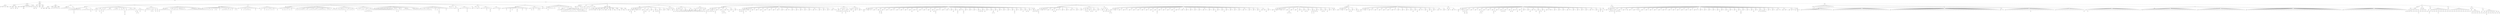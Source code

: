 digraph Tree {
	"t0" [label = "TEI"];
	"t1" [label = "teiHeader"];
	"t2" [label = "fileDesc"];
	"t3" [label = "titleStmt"];
	"t4" [label = "title"];
	"t5" [label = "author"];
	"t6" [label = "editor"];
	"t7" [label = "principal"];
	"t8" [label = "editionStmt"];
	"t9" [label = "edition"];
	"t10" [label = "respStmt"];
	"t11" [label = "name"];
	"t12" [label = "resp"];
	"t13" [label = "respStmt"];
	"t14" [label = "name"];
	"t15" [label = "resp"];
	"t16" [label = "publicationStmt"];
	"t17" [label = "publisher"];
	"t18" [label = "date"];
	"t19" [label = "availability"];
	"t20" [label = "licence"];
	"t21" [label = "idno"];
	"t22" [label = "idno"];
	"t23" [label = "idno"];
	"t24" [label = "idno"];
	"t25" [label = "idno"];
	"t26" [label = "sourceDesc"];
	"t27" [label = "bibl"];
	"t28" [label = "author"];
	"t29" [label = "title"];
	"t30" [label = "profileDesc"];
	"t31" [label = "creation"];
	"t32" [label = "date"];
	"t33" [label = "langUsage"];
	"t34" [label = "language"];
	"t35" [label = "textClass"];
	"t36" [label = "keywords"];
	"t37" [label = "term"];
	"t38" [label = "text"];
	"t39" [label = "front"];
	"t40" [label = "titlePage"];
	"t41" [label = "docTitle"];
	"t42" [label = "titlePart"];
	"t43" [label = "titlePart"];
	"t44" [label = "titlePart"];
	"t45" [label = "docAuthor"];
	"t46" [label = "docImprint"];
	"t47" [label = "lb"];
	"t48" [label = "lb"];
	"t49" [label = "lb"];
	"t50" [label = "lb"];
	"t51" [label = "lb"];
	"t52" [label = "hi"];
	"t53" [label = "docEdition"];
	"t54" [label = "div"];
	"t55" [label = "head"];
	"t56" [label = "p"];
	"t57" [label = "hi"];
	"t58" [label = "hi"];
	"t59" [label = "hi"];
	"t60" [label = "hi"];
	"t61" [label = "hi"];
	"t62" [label = "hi"];
	"t63" [label = "hi"];
	"t64" [label = "p"];
	"t65" [label = "hi"];
	"t66" [label = "hi"];
	"t67" [label = "div"];
	"t68" [label = "head"];
	"t69" [label = "div"];
	"t70" [label = "head"];
	"t71" [label = "p"];
	"t72" [label = "hi"];
	"t73" [label = "hi"];
	"t74" [label = "hi"];
	"t75" [label = "p"];
	"t76" [label = "note"];
	"t77" [label = "hi"];
	"t78" [label = "hi"];
	"t79" [label = "hi"];
	"t80" [label = "hi"];
	"t81" [label = "hi"];
	"t82" [label = "hi"];
	"t83" [label = "p"];
	"t84" [label = "hi"];
	"t85" [label = "hi"];
	"t86" [label = "hi"];
	"t87" [label = "hi"];
	"t88" [label = "hi"];
	"t89" [label = "note"];
	"t90" [label = "hi"];
	"t91" [label = "p"];
	"t92" [label = "note"];
	"t93" [label = "div"];
	"t94" [label = "head"];
	"t95" [label = "p"];
	"t96" [label = "hi"];
	"t97" [label = "note"];
	"t98" [label = "hi"];
	"t99" [label = "hi"];
	"t100" [label = "quote"];
	"t101" [label = "p"];
	"t102" [label = "hi"];
	"t103" [label = "p"];
	"t104" [label = "note"];
	"t105" [label = "p"];
	"t106" [label = "hi"];
	"t107" [label = "p"];
	"t108" [label = "note"];
	"t109" [label = "hi"];
	"t110" [label = "hi"];
	"t111" [label = "quote"];
	"t112" [label = "l"];
	"t113" [label = "l"];
	"t114" [label = "l"];
	"t115" [label = "l"];
	"t116" [label = "p"];
	"t117" [label = "quote"];
	"t118" [label = "l"];
	"t119" [label = "l"];
	"t120" [label = "l"];
	"t121" [label = "l"];
	"t122" [label = "p"];
	"t123" [label = "hi"];
	"t124" [label = "p"];
	"t125" [label = "hi"];
	"t126" [label = "hi"];
	"t127" [label = "quote"];
	"t128" [label = "p"];
	"t129" [label = "note"];
	"t130" [label = "hi"];
	"t131" [label = "hi"];
	"t132" [label = "p"];
	"t133" [label = "note"];
	"t134" [label = "p"];
	"t135" [label = "hi"];
	"t136" [label = "hi"];
	"t137" [label = "hi"];
	"t138" [label = "hi"];
	"t139" [label = "hi"];
	"t140" [label = "quote"];
	"t141" [label = "p"];
	"t142" [label = "hi"];
	"t143" [label = "note"];
	"t144" [label = "hi"];
	"t145" [label = "hi"];
	"t146" [label = "p"];
	"t147" [label = "hi"];
	"t148" [label = "note"];
	"t149" [label = "hi"];
	"t150" [label = "hi"];
	"t151" [label = "hi"];
	"t152" [label = "div"];
	"t153" [label = "head"];
	"t154" [label = "p"];
	"t155" [label = "note"];
	"t156" [label = "hi"];
	"t157" [label = "hi"];
	"t158" [label = "hi"];
	"t159" [label = "hi"];
	"t160" [label = "p"];
	"t161" [label = "p"];
	"t162" [label = "note"];
	"t163" [label = "hi"];
	"t164" [label = "hi"];
	"t165" [label = "hi"];
	"t166" [label = "p"];
	"t167" [label = "p"];
	"t168" [label = "note"];
	"t169" [label = "hi"];
	"t170" [label = "p"];
	"t171" [label = "note"];
	"t172" [label = "hi"];
	"t173" [label = "div"];
	"t174" [label = "head"];
	"t175" [label = "p"];
	"t176" [label = "p"];
	"t177" [label = "note"];
	"t178" [label = "hi"];
	"t179" [label = "hi"];
	"t180" [label = "hi"];
	"t181" [label = "hi"];
	"t182" [label = "hi"];
	"t183" [label = "hi"];
	"t184" [label = "hi"];
	"t185" [label = "p"];
	"t186" [label = "quote"];
	"t187" [label = "p"];
	"t188" [label = "note"];
	"t189" [label = "hi"];
	"t190" [label = "p"];
	"t191" [label = "p"];
	"t192" [label = "hi"];
	"t193" [label = "hi"];
	"t194" [label = "p"];
	"t195" [label = "hi"];
	"t196" [label = "hi"];
	"t197" [label = "quote"];
	"t198" [label = "l"];
	"t199" [label = "l"];
	"t200" [label = "l"];
	"t201" [label = "l"];
	"t202" [label = "l"];
	"t203" [label = "p"];
	"t204" [label = "p"];
	"t205" [label = "p"];
	"t206" [label = "quote"];
	"t207" [label = "l"];
	"t208" [label = "l"];
	"t209" [label = "l"];
	"t210" [label = "l"];
	"t211" [label = "l"];
	"t212" [label = "l"];
	"t213" [label = "l"];
	"t214" [label = "l"];
	"t215" [label = "l"];
	"t216" [label = "l"];
	"t217" [label = "p"];
	"t218" [label = "p"];
	"t219" [label = "quote"];
	"t220" [label = "l"];
	"t221" [label = "l"];
	"t222" [label = "l"];
	"t223" [label = "p"];
	"t224" [label = "div"];
	"t225" [label = "head"];
	"t226" [label = "div"];
	"t227" [label = "head"];
	"t228" [label = "p"];
	"t229" [label = "p"];
	"t230" [label = "hi"];
	"t231" [label = "p"];
	"t232" [label = "quote"];
	"t233" [label = "p"];
	"t234" [label = "p"];
	"t235" [label = "hi"];
	"t236" [label = "p"];
	"t237" [label = "p"];
	"t238" [label = "p"];
	"t239" [label = "hi"];
	"t240" [label = "hi"];
	"t241" [label = "p"];
	"t242" [label = "quote"];
	"t243" [label = "p"];
	"t244" [label = "p"];
	"t245" [label = "p"];
	"t246" [label = "p"];
	"t247" [label = "p"];
	"t248" [label = "hi"];
	"t249" [label = "hi"];
	"t250" [label = "hi"];
	"t251" [label = "hi"];
	"t252" [label = "quote"];
	"t253" [label = "p"];
	"t254" [label = "p"];
	"t255" [label = "hi"];
	"t256" [label = "quote"];
	"t257" [label = "p"];
	"t258" [label = "p"];
	"t259" [label = "quote"];
	"t260" [label = "p"];
	"t261" [label = "p"];
	"t262" [label = "div"];
	"t263" [label = "head"];
	"t264" [label = "p"];
	"t265" [label = "p"];
	"t266" [label = "hi"];
	"t267" [label = "p"];
	"t268" [label = "quote"];
	"t269" [label = "p"];
	"t270" [label = "p"];
	"t271" [label = "hi"];
	"t272" [label = "hi"];
	"t273" [label = "hi"];
	"t274" [label = "hi"];
	"t275" [label = "p"];
	"t276" [label = "p"];
	"t277" [label = "p"];
	"t278" [label = "p"];
	"t279" [label = "quote"];
	"t280" [label = "p"];
	"t281" [label = "p"];
	"t282" [label = "div"];
	"t283" [label = "head"];
	"t284" [label = "p"];
	"t285" [label = "hi"];
	"t286" [label = "p"];
	"t287" [label = "quote"];
	"t288" [label = "p"];
	"t289" [label = "p"];
	"t290" [label = "hi"];
	"t291" [label = "p"];
	"t292" [label = "hi"];
	"t293" [label = "quote"];
	"t294" [label = "p"];
	"t295" [label = "p"];
	"t296" [label = "hi"];
	"t297" [label = "quote"];
	"t298" [label = "p"];
	"t299" [label = "p"];
	"t300" [label = "p"];
	"t301" [label = "hi"];
	"t302" [label = "div"];
	"t303" [label = "head"];
	"t304" [label = "p"];
	"t305" [label = "p"];
	"t306" [label = "hi"];
	"t307" [label = "div"];
	"t308" [label = "head"];
	"t309" [label = "p"];
	"t310" [label = "hi"];
	"t311" [label = "p"];
	"t312" [label = "hi"];
	"t313" [label = "p"];
	"t314" [label = "hi"];
	"t315" [label = "quote"];
	"t316" [label = "p"];
	"t317" [label = "p"];
	"t318" [label = "hi"];
	"t319" [label = "quote"];
	"t320" [label = "p"];
	"t321" [label = "p"];
	"t322" [label = "p"];
	"t323" [label = "div"];
	"t324" [label = "head"];
	"t325" [label = "p"];
	"t326" [label = "hi"];
	"t327" [label = "p"];
	"t328" [label = "hi"];
	"t329" [label = "p"];
	"t330" [label = "quote"];
	"t331" [label = "p"];
	"t332" [label = "p"];
	"t333" [label = "p"];
	"t334" [label = "p"];
	"t335" [label = "p"];
	"t336" [label = "quote"];
	"t337" [label = "p"];
	"t338" [label = "p"];
	"t339" [label = "p"];
	"t340" [label = "p"];
	"t341" [label = "quote"];
	"t342" [label = "p"];
	"t343" [label = "p"];
	"t344" [label = "p"];
	"t345" [label = "quote"];
	"t346" [label = "p"];
	"t347" [label = "p"];
	"t348" [label = "p"];
	"t349" [label = "p"];
	"t350" [label = "p"];
	"t351" [label = "quote"];
	"t352" [label = "p"];
	"t353" [label = "p"];
	"t354" [label = "p"];
	"t355" [label = "p"];
	"t356" [label = "p"];
	"t357" [label = "p"];
	"t358" [label = "p"];
	"t359" [label = "p"];
	"t360" [label = "quote"];
	"t361" [label = "p"];
	"t362" [label = "p"];
	"t363" [label = "p"];
	"t364" [label = "p"];
	"t365" [label = "p"];
	"t366" [label = "quote"];
	"t367" [label = "p"];
	"t368" [label = "p"];
	"t369" [label = "p"];
	"t370" [label = "p"];
	"t371" [label = "div"];
	"t372" [label = "head"];
	"t373" [label = "p"];
	"t374" [label = "hi"];
	"t375" [label = "hi"];
	"t376" [label = "p"];
	"t377" [label = "hi"];
	"t378" [label = "quote"];
	"t379" [label = "p"];
	"t380" [label = "p"];
	"t381" [label = "hi"];
	"t382" [label = "p"];
	"t383" [label = "p"];
	"t384" [label = "p"];
	"t385" [label = "hi"];
	"t386" [label = "quote"];
	"t387" [label = "p"];
	"t388" [label = "p"];
	"t389" [label = "hi"];
	"t390" [label = "hi"];
	"t391" [label = "quote"];
	"t392" [label = "p"];
	"t393" [label = "p"];
	"t394" [label = "div"];
	"t395" [label = "head"];
	"t396" [label = "p"];
	"t397" [label = "hi"];
	"t398" [label = "quote"];
	"t399" [label = "p"];
	"t400" [label = "p"];
	"t401" [label = "p"];
	"t402" [label = "hi"];
	"t403" [label = "hi"];
	"t404" [label = "p"];
	"t405" [label = "quote"];
	"t406" [label = "p"];
	"t407" [label = "p"];
	"t408" [label = "p"];
	"t409" [label = "quote"];
	"t410" [label = "p"];
	"t411" [label = "hi"];
	"t412" [label = "hi"];
	"t413" [label = "hi"];
	"t414" [label = "hi"];
	"t415" [label = "hi"];
	"t416" [label = "p"];
	"t417" [label = "div"];
	"t418" [label = "head"];
	"t419" [label = "p"];
	"t420" [label = "quote"];
	"t421" [label = "p"];
	"t422" [label = "p"];
	"t423" [label = "quote"];
	"t424" [label = "p"];
	"t425" [label = "p"];
	"t426" [label = "p"];
	"t427" [label = "p"];
	"t428" [label = "hi"];
	"t429" [label = "hi"];
	"t430" [label = "quote"];
	"t431" [label = "p"];
	"t432" [label = "p"];
	"t433" [label = "p"];
	"t434" [label = "hi"];
	"t435" [label = "hi"];
	"t436" [label = "hi"];
	"t437" [label = "p"];
	"t438" [label = "hi"];
	"t439" [label = "hi"];
	"t440" [label = "hi"];
	"t441" [label = "hi"];
	"t442" [label = "hi"];
	"t443" [label = "hi"];
	"t444" [label = "hi"];
	"t445" [label = "quote"];
	"t446" [label = "p"];
	"t447" [label = "hi"];
	"t448" [label = "p"];
	"t449" [label = "hi"];
	"t450" [label = "p"];
	"t451" [label = "quote"];
	"t452" [label = "p"];
	"t453" [label = "p"];
	"t454" [label = "p"];
	"t455" [label = "quote"];
	"t456" [label = "p"];
	"t457" [label = "p"];
	"t458" [label = "p"];
	"t459" [label = "p"];
	"t460" [label = "p"];
	"t461" [label = "p"];
	"t462" [label = "p"];
	"t463" [label = "quote"];
	"t464" [label = "p"];
	"t465" [label = "p"];
	"t466" [label = "p"];
	"t467" [label = "p"];
	"t468" [label = "p"];
	"t469" [label = "p"];
	"t470" [label = "quote"];
	"t471" [label = "p"];
	"t472" [label = "p"];
	"t473" [label = "hi"];
	"t474" [label = "div"];
	"t475" [label = "head"];
	"t476" [label = "p"];
	"t477" [label = "hi"];
	"t478" [label = "quote"];
	"t479" [label = "p"];
	"t480" [label = "p"];
	"t481" [label = "hi"];
	"t482" [label = "hi"];
	"t483" [label = "quote"];
	"t484" [label = "p"];
	"t485" [label = "p"];
	"t486" [label = "p"];
	"t487" [label = "p"];
	"t488" [label = "quote"];
	"t489" [label = "p"];
	"t490" [label = "p"];
	"t491" [label = "hi"];
	"t492" [label = "quote"];
	"t493" [label = "p"];
	"t494" [label = "note"];
	"t495" [label = "hi"];
	"t496" [label = "p"];
	"t497" [label = "p"];
	"t498" [label = "p"];
	"t499" [label = "quote"];
	"t500" [label = "p"];
	"t501" [label = "p"];
	"t502" [label = "div"];
	"t503" [label = "head"];
	"t504" [label = "p"];
	"t505" [label = "hi"];
	"t506" [label = "hi"];
	"t507" [label = "p"];
	"t508" [label = "hi"];
	"t509" [label = "div"];
	"t510" [label = "head"];
	"t511" [label = "p"];
	"t512" [label = "p"];
	"t513" [label = "note"];
	"t514" [label = "hi"];
	"t515" [label = "div"];
	"t516" [label = "head"];
	"t517" [label = "p"];
	"t518" [label = "p"];
	"t519" [label = "p"];
	"t520" [label = "quote"];
	"t521" [label = "p"];
	"t522" [label = "hi"];
	"t523" [label = "p"];
	"t524" [label = "p"];
	"t525" [label = "div"];
	"t526" [label = "head"];
	"t527" [label = "p"];
	"t528" [label = "div"];
	"t529" [label = "head"];
	"t530" [label = "p"];
	"t531" [label = "hi"];
	"t532" [label = "div"];
	"t533" [label = "head"];
	"t534" [label = "p"];
	"t535" [label = "div"];
	"t536" [label = "head"];
	"t537" [label = "p"];
	"t538" [label = "p"];
	"t539" [label = "quote"];
	"t540" [label = "p"];
	"t541" [label = "p"];
	"t542" [label = "p"];
	"t543" [label = "note"];
	"t544" [label = "hi"];
	"t545" [label = "p"];
	"t546" [label = "div"];
	"t547" [label = "head"];
	"t548" [label = "p"];
	"t549" [label = "p"];
	"t550" [label = "quote"];
	"t551" [label = "p"];
	"t552" [label = "p"];
	"t553" [label = "div"];
	"t554" [label = "head"];
	"t555" [label = "div"];
	"t556" [label = "head"];
	"t557" [label = "p"];
	"t558" [label = "quote"];
	"t559" [label = "p"];
	"t560" [label = "p"];
	"t561" [label = "quote"];
	"t562" [label = "p"];
	"t563" [label = "hi"];
	"t564" [label = "p"];
	"t565" [label = "hi"];
	"t566" [label = "p"];
	"t567" [label = "p"];
	"t568" [label = "p"];
	"t569" [label = "note"];
	"t570" [label = "hi"];
	"t571" [label = "p"];
	"t572" [label = "p"];
	"t573" [label = "quote"];
	"t574" [label = "p"];
	"t575" [label = "p"];
	"t576" [label = "quote"];
	"t577" [label = "p"];
	"t578" [label = "p"];
	"t579" [label = "div"];
	"t580" [label = "head"];
	"t581" [label = "p"];
	"t582" [label = "hi"];
	"t583" [label = "quote"];
	"t584" [label = "p"];
	"t585" [label = "p"];
	"t586" [label = "p"];
	"t587" [label = "quote"];
	"t588" [label = "p"];
	"t589" [label = "p"];
	"t590" [label = "p"];
	"t591" [label = "div"];
	"t592" [label = "head"];
	"t593" [label = "p"];
	"t594" [label = "div"];
	"t595" [label = "head"];
	"t596" [label = "p"];
	"t597" [label = "hi"];
	"t598" [label = "p"];
	"t599" [label = "p"];
	"t600" [label = "p"];
	"t601" [label = "div"];
	"t602" [label = "head"];
	"t603" [label = "p"];
	"t604" [label = "p"];
	"t605" [label = "p"];
	"t606" [label = "hi"];
	"t607" [label = "p"];
	"t608" [label = "p"];
	"t609" [label = "p"];
	"t610" [label = "hi"];
	"t611" [label = "p"];
	"t612" [label = "p"];
	"t613" [label = "p"];
	"t614" [label = "p"];
	"t615" [label = "p"];
	"t616" [label = "div"];
	"t617" [label = "head"];
	"t618" [label = "p"];
	"t619" [label = "hi"];
	"t620" [label = "hi"];
	"t621" [label = "p"];
	"t622" [label = "div"];
	"t623" [label = "head"];
	"t624" [label = "div"];
	"t625" [label = "head"];
	"t626" [label = "p"];
	"t627" [label = "p"];
	"t628" [label = "p"];
	"t629" [label = "hi"];
	"t630" [label = "hi"];
	"t631" [label = "p"];
	"t632" [label = "hi"];
	"t633" [label = "hi"];
	"t634" [label = "p"];
	"t635" [label = "p"];
	"t636" [label = "hi"];
	"t637" [label = "hi"];
	"t638" [label = "p"];
	"t639" [label = "hi"];
	"t640" [label = "hi"];
	"t641" [label = "p"];
	"t642" [label = "hi"];
	"t643" [label = "hi"];
	"t644" [label = "p"];
	"t645" [label = "hi"];
	"t646" [label = "hi"];
	"t647" [label = "hi"];
	"t648" [label = "p"];
	"t649" [label = "hi"];
	"t650" [label = "p"];
	"t651" [label = "hi"];
	"t652" [label = "hi"];
	"t653" [label = "div"];
	"t654" [label = "head"];
	"t655" [label = "p"];
	"t656" [label = "body"];
	"t657" [label = "head"];
	"t658" [label = "div"];
	"t659" [label = "head"];
	"t660" [label = "lb"];
	"t661" [label = "lb"];
	"t662" [label = "note"];
	"t663" [label = "p"];
	"t664" [label = "p"];
	"t665" [label = "label"];
	"t666" [label = "p"];
	"t667" [label = "lb"];
	"t668" [label = "lb"];
	"t669" [label = "div"];
	"t670" [label = "head"];
	"t671" [label = "note"];
	"t672" [label = "p"];
	"t673" [label = "note"];
	"t674" [label = "hi"];
	"t675" [label = "div"];
	"t676" [label = "head"];
	"t677" [label = "lb"];
	"t678" [label = "p"];
	"t679" [label = "hi"];
	"t680" [label = "p"];
	"t681" [label = "p"];
	"t682" [label = "label"];
	"t683" [label = "hi"];
	"t684" [label = "div"];
	"t685" [label = "head"];
	"t686" [label = "castList"];
	"t687" [label = "castItem"];
	"t688" [label = "role"];
	"t689" [label = "castItem"];
	"t690" [label = "role"];
	"t691" [label = "castItem"];
	"t692" [label = "role"];
	"t693" [label = "roleDesc"];
	"t694" [label = "castItem"];
	"t695" [label = "role"];
	"t696" [label = "roleDesc"];
	"t697" [label = "castItem"];
	"t698" [label = "role"];
	"t699" [label = "castItem"];
	"t700" [label = "role"];
	"t701" [label = "roleDesc"];
	"t702" [label = "castItem"];
	"t703" [label = "role"];
	"t704" [label = "roleDesc"];
	"t705" [label = "castItem"];
	"t706" [label = "role"];
	"t707" [label = "roleDesc"];
	"t708" [label = "castItem"];
	"t709" [label = "role"];
	"t710" [label = "roleDesc"];
	"t711" [label = "castItem"];
	"t712" [label = "role"];
	"t713" [label = "roleDesc"];
	"t714" [label = "castItem"];
	"t715" [label = "role"];
	"t716" [label = "stage"];
	"t717" [label = "div"];
	"t718" [label = "head"];
	"t719" [label = "note"];
	"t720" [label = "div"];
	"t721" [label = "head"];
	"t722" [label = "stage"];
	"t723" [label = "sp"];
	"t724" [label = "speaker"];
	"t725" [label = "p"];
	"t726" [label = "pb"];
	"t727" [label = "note"];
	"t728" [label = "hi"];
	"t729" [label = "sp"];
	"t730" [label = "speaker"];
	"t731" [label = "p"];
	"t732" [label = "note"];
	"t733" [label = "sp"];
	"t734" [label = "speaker"];
	"t735" [label = "pb"];
	"t736" [label = "p"];
	"t737" [label = "sp"];
	"t738" [label = "speaker"];
	"t739" [label = "p"];
	"t740" [label = "note"];
	"t741" [label = "hi"];
	"t742" [label = "note"];
	"t743" [label = "sp"];
	"t744" [label = "speaker"];
	"t745" [label = "p"];
	"t746" [label = "pb"];
	"t747" [label = "sp"];
	"t748" [label = "speaker"];
	"t749" [label = "p"];
	"t750" [label = "note"];
	"t751" [label = "sp"];
	"t752" [label = "speaker"];
	"t753" [label = "p"];
	"t754" [label = "note"];
	"t755" [label = "pb"];
	"t756" [label = "note"];
	"t757" [label = "hi"];
	"t758" [label = "sp"];
	"t759" [label = "speaker"];
	"t760" [label = "p"];
	"t761" [label = "sp"];
	"t762" [label = "speaker"];
	"t763" [label = "p"];
	"t764" [label = "sp"];
	"t765" [label = "speaker"];
	"t766" [label = "p"];
	"t767" [label = "div"];
	"t768" [label = "pb"];
	"t769" [label = "head"];
	"t770" [label = "stage"];
	"t771" [label = "sp"];
	"t772" [label = "speaker"];
	"t773" [label = "p"];
	"t774" [label = "note"];
	"t775" [label = "div"];
	"t776" [label = "head"];
	"t777" [label = "stage"];
	"t778" [label = "sp"];
	"t779" [label = "speaker"];
	"t780" [label = "p"];
	"t781" [label = "pb"];
	"t782" [label = "sp"];
	"t783" [label = "speaker"];
	"t784" [label = "p"];
	"t785" [label = "note"];
	"t786" [label = "sp"];
	"t787" [label = "speaker"];
	"t788" [label = "p"];
	"t789" [label = "note"];
	"t790" [label = "sp"];
	"t791" [label = "speaker"];
	"t792" [label = "pb"];
	"t793" [label = "p"];
	"t794" [label = "note"];
	"t795" [label = "note"];
	"t796" [label = "note"];
	"t797" [label = "note"];
	"t798" [label = "note"];
	"t799" [label = "note"];
	"t800" [label = "note"];
	"t801" [label = "note"];
	"t802" [label = "pb"];
	"t803" [label = "note"];
	"t804" [label = "note"];
	"t805" [label = "pb"];
	"t806" [label = "pb"];
	"t807" [label = "sp"];
	"t808" [label = "speaker"];
	"t809" [label = "p"];
	"t810" [label = "note"];
	"t811" [label = "div"];
	"t812" [label = "pb"];
	"t813" [label = "head"];
	"t814" [label = "stage"];
	"t815" [label = "sp"];
	"t816" [label = "speaker"];
	"t817" [label = "p"];
	"t818" [label = "sp"];
	"t819" [label = "speaker"];
	"t820" [label = "p"];
	"t821" [label = "note"];
	"t822" [label = "hi"];
	"t823" [label = "note"];
	"t824" [label = "label"];
	"t825" [label = "div"];
	"t826" [label = "pb"];
	"t827" [label = "head"];
	"t828" [label = "div"];
	"t829" [label = "head"];
	"t830" [label = "stage"];
	"t831" [label = "sp"];
	"t832" [label = "speaker"];
	"t833" [label = "p"];
	"t834" [label = "note"];
	"t835" [label = "pb"];
	"t836" [label = "note"];
	"t837" [label = "sp"];
	"t838" [label = "speaker"];
	"t839" [label = "p"];
	"t840" [label = "note"];
	"t841" [label = "hi"];
	"t842" [label = "sp"];
	"t843" [label = "speaker"];
	"t844" [label = "p"];
	"t845" [label = "sp"];
	"t846" [label = "speaker"];
	"t847" [label = "p"];
	"t848" [label = "note"];
	"t849" [label = "note"];
	"t850" [label = "hi"];
	"t851" [label = "hi"];
	"t852" [label = "hi"];
	"t853" [label = "sp"];
	"t854" [label = "speaker"];
	"t855" [label = "pb"];
	"t856" [label = "p"];
	"t857" [label = "note"];
	"t858" [label = "sp"];
	"t859" [label = "speaker"];
	"t860" [label = "p"];
	"t861" [label = "note"];
	"t862" [label = "sp"];
	"t863" [label = "speaker"];
	"t864" [label = "p"];
	"t865" [label = "div"];
	"t866" [label = "pb"];
	"t867" [label = "head"];
	"t868" [label = "stage"];
	"t869" [label = "sp"];
	"t870" [label = "speaker"];
	"t871" [label = "p"];
	"t872" [label = "note"];
	"t873" [label = "note"];
	"t874" [label = "note"];
	"t875" [label = "hi"];
	"t876" [label = "sp"];
	"t877" [label = "speaker"];
	"t878" [label = "p"];
	"t879" [label = "pb"];
	"t880" [label = "sp"];
	"t881" [label = "speaker"];
	"t882" [label = "p"];
	"t883" [label = "note"];
	"t884" [label = "sp"];
	"t885" [label = "speaker"];
	"t886" [label = "p"];
	"t887" [label = "sp"];
	"t888" [label = "speaker"];
	"t889" [label = "p"];
	"t890" [label = "sp"];
	"t891" [label = "speaker"];
	"t892" [label = "p"];
	"t893" [label = "pb"];
	"t894" [label = "sp"];
	"t895" [label = "speaker"];
	"t896" [label = "p"];
	"t897" [label = "sp"];
	"t898" [label = "speaker"];
	"t899" [label = "p"];
	"t900" [label = "sp"];
	"t901" [label = "speaker"];
	"t902" [label = "p"];
	"t903" [label = "sp"];
	"t904" [label = "speaker"];
	"t905" [label = "p"];
	"t906" [label = "sp"];
	"t907" [label = "speaker"];
	"t908" [label = "p"];
	"t909" [label = "sp"];
	"t910" [label = "speaker"];
	"t911" [label = "pb"];
	"t912" [label = "p"];
	"t913" [label = "sp"];
	"t914" [label = "speaker"];
	"t915" [label = "p"];
	"t916" [label = "sp"];
	"t917" [label = "speaker"];
	"t918" [label = "p"];
	"t919" [label = "sp"];
	"t920" [label = "speaker"];
	"t921" [label = "p"];
	"t922" [label = "sp"];
	"t923" [label = "speaker"];
	"t924" [label = "p"];
	"t925" [label = "sp"];
	"t926" [label = "speaker"];
	"t927" [label = "p"];
	"t928" [label = "sp"];
	"t929" [label = "speaker"];
	"t930" [label = "pb"];
	"t931" [label = "p"];
	"t932" [label = "sp"];
	"t933" [label = "speaker"];
	"t934" [label = "p"];
	"t935" [label = "sp"];
	"t936" [label = "speaker"];
	"t937" [label = "p"];
	"t938" [label = "sp"];
	"t939" [label = "speaker"];
	"t940" [label = "p"];
	"t941" [label = "sp"];
	"t942" [label = "speaker"];
	"t943" [label = "p"];
	"t944" [label = "stage"];
	"t945" [label = "sp"];
	"t946" [label = "speaker"];
	"t947" [label = "hi"];
	"t948" [label = "p"];
	"t949" [label = "pb"];
	"t950" [label = "note"];
	"t951" [label = "note"];
	"t952" [label = "hi"];
	"t953" [label = "div"];
	"t954" [label = "head"];
	"t955" [label = "stage"];
	"t956" [label = "sp"];
	"t957" [label = "speaker"];
	"t958" [label = "p"];
	"t959" [label = "pb"];
	"t960" [label = "note"];
	"t961" [label = "hi"];
	"t962" [label = "note"];
	"t963" [label = "sp"];
	"t964" [label = "speaker"];
	"t965" [label = "p"];
	"t966" [label = "note"];
	"t967" [label = "sp"];
	"t968" [label = "speaker"];
	"t969" [label = "p"];
	"t970" [label = "note"];
	"t971" [label = "div"];
	"t972" [label = "head"];
	"t973" [label = "pb"];
	"t974" [label = "stage"];
	"t975" [label = "sp"];
	"t976" [label = "speaker"];
	"t977" [label = "p"];
	"t978" [label = "sp"];
	"t979" [label = "speaker"];
	"t980" [label = "p"];
	"t981" [label = "div"];
	"t982" [label = "head"];
	"t983" [label = "stage"];
	"t984" [label = "sp"];
	"t985" [label = "speaker"];
	"t986" [label = "hi"];
	"t987" [label = "p"];
	"t988" [label = "sp"];
	"t989" [label = "speaker"];
	"t990" [label = "pb"];
	"t991" [label = "p"];
	"t992" [label = "sp"];
	"t993" [label = "speaker"];
	"t994" [label = "p"];
	"t995" [label = "sp"];
	"t996" [label = "speaker"];
	"t997" [label = "p"];
	"t998" [label = "note"];
	"t999" [label = "hi"];
	"t1000" [label = "note"];
	"t1001" [label = "space"];
	"t1002" [label = "sp"];
	"t1003" [label = "speaker"];
	"t1004" [label = "p"];
	"t1005" [label = "sp"];
	"t1006" [label = "speaker"];
	"t1007" [label = "p"];
	"t1008" [label = "sp"];
	"t1009" [label = "speaker"];
	"t1010" [label = "pb"];
	"t1011" [label = "p"];
	"t1012" [label = "sp"];
	"t1013" [label = "speaker"];
	"t1014" [label = "p"];
	"t1015" [label = "sp"];
	"t1016" [label = "speaker"];
	"t1017" [label = "p"];
	"t1018" [label = "sp"];
	"t1019" [label = "speaker"];
	"t1020" [label = "p"];
	"t1021" [label = "sp"];
	"t1022" [label = "speaker"];
	"t1023" [label = "p"];
	"t1024" [label = "note"];
	"t1025" [label = "sp"];
	"t1026" [label = "speaker"];
	"t1027" [label = "pb"];
	"t1028" [label = "p"];
	"t1029" [label = "note"];
	"t1030" [label = "sp"];
	"t1031" [label = "speaker"];
	"t1032" [label = "p"];
	"t1033" [label = "sp"];
	"t1034" [label = "speaker"];
	"t1035" [label = "p"];
	"t1036" [label = "sp"];
	"t1037" [label = "speaker"];
	"t1038" [label = "p"];
	"t1039" [label = "note"];
	"t1040" [label = "sp"];
	"t1041" [label = "speaker"];
	"t1042" [label = "p"];
	"t1043" [label = "note"];
	"t1044" [label = "note"];
	"t1045" [label = "hi"];
	"t1046" [label = "sp"];
	"t1047" [label = "speaker"];
	"t1048" [label = "pb"];
	"t1049" [label = "p"];
	"t1050" [label = "sp"];
	"t1051" [label = "speaker"];
	"t1052" [label = "p"];
	"t1053" [label = "sp"];
	"t1054" [label = "speaker"];
	"t1055" [label = "p"];
	"t1056" [label = "sp"];
	"t1057" [label = "speaker"];
	"t1058" [label = "p"];
	"t1059" [label = "note"];
	"t1060" [label = "sp"];
	"t1061" [label = "speaker"];
	"t1062" [label = "p"];
	"t1063" [label = "note"];
	"t1064" [label = "hi"];
	"t1065" [label = "sp"];
	"t1066" [label = "speaker"];
	"t1067" [label = "pb"];
	"t1068" [label = "p"];
	"t1069" [label = "note"];
	"t1070" [label = "hi"];
	"t1071" [label = "sp"];
	"t1072" [label = "speaker"];
	"t1073" [label = "p"];
	"t1074" [label = "sp"];
	"t1075" [label = "speaker"];
	"t1076" [label = "p"];
	"t1077" [label = "sp"];
	"t1078" [label = "speaker"];
	"t1079" [label = "p"];
	"t1080" [label = "sp"];
	"t1081" [label = "speaker"];
	"t1082" [label = "p"];
	"t1083" [label = "pb"];
	"t1084" [label = "note"];
	"t1085" [label = "note"];
	"t1086" [label = "sp"];
	"t1087" [label = "speaker"];
	"t1088" [label = "p"];
	"t1089" [label = "note"];
	"t1090" [label = "sp"];
	"t1091" [label = "speaker"];
	"t1092" [label = "p"];
	"t1093" [label = "sp"];
	"t1094" [label = "speaker"];
	"t1095" [label = "p"];
	"t1096" [label = "note"];
	"t1097" [label = "hi"];
	"t1098" [label = "hi"];
	"t1099" [label = "sp"];
	"t1100" [label = "speaker"];
	"t1101" [label = "p"];
	"t1102" [label = "pb"];
	"t1103" [label = "sp"];
	"t1104" [label = "speaker"];
	"t1105" [label = "p"];
	"t1106" [label = "sp"];
	"t1107" [label = "speaker"];
	"t1108" [label = "p"];
	"t1109" [label = "sp"];
	"t1110" [label = "speaker"];
	"t1111" [label = "p"];
	"t1112" [label = "sp"];
	"t1113" [label = "speaker"];
	"t1114" [label = "p"];
	"t1115" [label = "note"];
	"t1116" [label = "hi"];
	"t1117" [label = "sp"];
	"t1118" [label = "speaker"];
	"t1119" [label = "p"];
	"t1120" [label = "sp"];
	"t1121" [label = "speaker"];
	"t1122" [label = "p"];
	"t1123" [label = "pb"];
	"t1124" [label = "sp"];
	"t1125" [label = "speaker"];
	"t1126" [label = "p"];
	"t1127" [label = "note"];
	"t1128" [label = "note"];
	"t1129" [label = "sp"];
	"t1130" [label = "speaker"];
	"t1131" [label = "p"];
	"t1132" [label = "sp"];
	"t1133" [label = "speaker"];
	"t1134" [label = "p"];
	"t1135" [label = "note"];
	"t1136" [label = "pb"];
	"t1137" [label = "note"];
	"t1138" [label = "note"];
	"t1139" [label = "hi"];
	"t1140" [label = "label"];
	"t1141" [label = "div"];
	"t1142" [label = "pb"];
	"t1143" [label = "head"];
	"t1144" [label = "note"];
	"t1145" [label = "div"];
	"t1146" [label = "head"];
	"t1147" [label = "stage"];
	"t1148" [label = "sp"];
	"t1149" [label = "speaker"];
	"t1150" [label = "p"];
	"t1151" [label = "sp"];
	"t1152" [label = "speaker"];
	"t1153" [label = "pb"];
	"t1154" [label = "p"];
	"t1155" [label = "sp"];
	"t1156" [label = "speaker"];
	"t1157" [label = "p"];
	"t1158" [label = "sp"];
	"t1159" [label = "speaker"];
	"t1160" [label = "p"];
	"t1161" [label = "note"];
	"t1162" [label = "note"];
	"t1163" [label = "sp"];
	"t1164" [label = "speaker"];
	"t1165" [label = "pb"];
	"t1166" [label = "p"];
	"t1167" [label = "sp"];
	"t1168" [label = "speaker"];
	"t1169" [label = "p"];
	"t1170" [label = "sp"];
	"t1171" [label = "speaker"];
	"t1172" [label = "p"];
	"t1173" [label = "sp"];
	"t1174" [label = "speaker"];
	"t1175" [label = "pb"];
	"t1176" [label = "p"];
	"t1177" [label = "sp"];
	"t1178" [label = "speaker"];
	"t1179" [label = "p"];
	"t1180" [label = "sp"];
	"t1181" [label = "speaker"];
	"t1182" [label = "p"];
	"t1183" [label = "div"];
	"t1184" [label = "pb"];
	"t1185" [label = "head"];
	"t1186" [label = "stage"];
	"t1187" [label = "sp"];
	"t1188" [label = "speaker"];
	"t1189" [label = "p"];
	"t1190" [label = "note"];
	"t1191" [label = "note"];
	"t1192" [label = "sp"];
	"t1193" [label = "speaker"];
	"t1194" [label = "p"];
	"t1195" [label = "note"];
	"t1196" [label = "pb"];
	"t1197" [label = "sp"];
	"t1198" [label = "speaker"];
	"t1199" [label = "p"];
	"t1200" [label = "note"];
	"t1201" [label = "sp"];
	"t1202" [label = "speaker"];
	"t1203" [label = "p"];
	"t1204" [label = "sp"];
	"t1205" [label = "speaker"];
	"t1206" [label = "p"];
	"t1207" [label = "note"];
	"t1208" [label = "div"];
	"t1209" [label = "pb"];
	"t1210" [label = "head"];
	"t1211" [label = "sp"];
	"t1212" [label = "speaker"];
	"t1213" [label = "hi"];
	"t1214" [label = "note"];
	"t1215" [label = "p"];
	"t1216" [label = "note"];
	"t1217" [label = "note"];
	"t1218" [label = "hi"];
	"t1219" [label = "hi"];
	"t1220" [label = "div"];
	"t1221" [label = "head"];
	"t1222" [label = "stage"];
	"t1223" [label = "sp"];
	"t1224" [label = "speaker"];
	"t1225" [label = "p"];
	"t1226" [label = "sp"];
	"t1227" [label = "speaker"];
	"t1228" [label = "p"];
	"t1229" [label = "sp"];
	"t1230" [label = "speaker"];
	"t1231" [label = "p"];
	"t1232" [label = "sp"];
	"t1233" [label = "speaker"];
	"t1234" [label = "pb"];
	"t1235" [label = "p"];
	"t1236" [label = "sp"];
	"t1237" [label = "speaker"];
	"t1238" [label = "p"];
	"t1239" [label = "sp"];
	"t1240" [label = "speaker"];
	"t1241" [label = "p"];
	"t1242" [label = "sp"];
	"t1243" [label = "speaker"];
	"t1244" [label = "p"];
	"t1245" [label = "sp"];
	"t1246" [label = "speaker"];
	"t1247" [label = "p"];
	"t1248" [label = "sp"];
	"t1249" [label = "speaker"];
	"t1250" [label = "p"];
	"t1251" [label = "sp"];
	"t1252" [label = "speaker"];
	"t1253" [label = "p"];
	"t1254" [label = "pb"];
	"t1255" [label = "sp"];
	"t1256" [label = "speaker"];
	"t1257" [label = "p"];
	"t1258" [label = "note"];
	"t1259" [label = "hi"];
	"t1260" [label = "sp"];
	"t1261" [label = "speaker"];
	"t1262" [label = "p"];
	"t1263" [label = "sp"];
	"t1264" [label = "speaker"];
	"t1265" [label = "p"];
	"t1266" [label = "sp"];
	"t1267" [label = "speaker"];
	"t1268" [label = "p"];
	"t1269" [label = "sp"];
	"t1270" [label = "speaker"];
	"t1271" [label = "p"];
	"t1272" [label = "note"];
	"t1273" [label = "sp"];
	"t1274" [label = "speaker"];
	"t1275" [label = "pb"];
	"t1276" [label = "p"];
	"t1277" [label = "sp"];
	"t1278" [label = "speaker"];
	"t1279" [label = "p"];
	"t1280" [label = "sp"];
	"t1281" [label = "speaker"];
	"t1282" [label = "p"];
	"t1283" [label = "sp"];
	"t1284" [label = "speaker"];
	"t1285" [label = "p"];
	"t1286" [label = "sp"];
	"t1287" [label = "speaker"];
	"t1288" [label = "p"];
	"t1289" [label = "sp"];
	"t1290" [label = "speaker"];
	"t1291" [label = "p"];
	"t1292" [label = "sp"];
	"t1293" [label = "speaker"];
	"t1294" [label = "pb"];
	"t1295" [label = "p"];
	"t1296" [label = "sp"];
	"t1297" [label = "speaker"];
	"t1298" [label = "p"];
	"t1299" [label = "sp"];
	"t1300" [label = "speaker"];
	"t1301" [label = "p"];
	"t1302" [label = "note"];
	"t1303" [label = "sp"];
	"t1304" [label = "speaker"];
	"t1305" [label = "p"];
	"t1306" [label = "sp"];
	"t1307" [label = "speaker"];
	"t1308" [label = "p"];
	"t1309" [label = "pb"];
	"t1310" [label = "sp"];
	"t1311" [label = "speaker"];
	"t1312" [label = "p"];
	"t1313" [label = "sp"];
	"t1314" [label = "speaker"];
	"t1315" [label = "p"];
	"t1316" [label = "sp"];
	"t1317" [label = "speaker"];
	"t1318" [label = "p"];
	"t1319" [label = "sp"];
	"t1320" [label = "speaker"];
	"t1321" [label = "p"];
	"t1322" [label = "sp"];
	"t1323" [label = "speaker"];
	"t1324" [label = "pb"];
	"t1325" [label = "p"];
	"t1326" [label = "sp"];
	"t1327" [label = "speaker"];
	"t1328" [label = "p"];
	"t1329" [label = "sp"];
	"t1330" [label = "speaker"];
	"t1331" [label = "p"];
	"t1332" [label = "sp"];
	"t1333" [label = "speaker"];
	"t1334" [label = "p"];
	"t1335" [label = "note"];
	"t1336" [label = "sp"];
	"t1337" [label = "speaker"];
	"t1338" [label = "stage"];
	"t1339" [label = "p"];
	"t1340" [label = "note"];
	"t1341" [label = "sp"];
	"t1342" [label = "speaker"];
	"t1343" [label = "p"];
	"t1344" [label = "div"];
	"t1345" [label = "pb"];
	"t1346" [label = "head"];
	"t1347" [label = "stage"];
	"t1348" [label = "sp"];
	"t1349" [label = "speaker"];
	"t1350" [label = "p"];
	"t1351" [label = "note"];
	"t1352" [label = "sp"];
	"t1353" [label = "speaker"];
	"t1354" [label = "p"];
	"t1355" [label = "sp"];
	"t1356" [label = "speaker"];
	"t1357" [label = "pb"];
	"t1358" [label = "p"];
	"t1359" [label = "sp"];
	"t1360" [label = "speaker"];
	"t1361" [label = "p"];
	"t1362" [label = "note"];
	"t1363" [label = "hi"];
	"t1364" [label = "hi"];
	"t1365" [label = "hi"];
	"t1366" [label = "sp"];
	"t1367" [label = "speaker"];
	"t1368" [label = "p"];
	"t1369" [label = "sp"];
	"t1370" [label = "speaker"];
	"t1371" [label = "p"];
	"t1372" [label = "pb"];
	"t1373" [label = "sp"];
	"t1374" [label = "speaker"];
	"t1375" [label = "p"];
	"t1376" [label = "note"];
	"t1377" [label = "sp"];
	"t1378" [label = "speaker"];
	"t1379" [label = "p"];
	"t1380" [label = "note"];
	"t1381" [label = "note"];
	"t1382" [label = "sp"];
	"t1383" [label = "speaker"];
	"t1384" [label = "p"];
	"t1385" [label = "sp"];
	"t1386" [label = "speaker"];
	"t1387" [label = "p"];
	"t1388" [label = "note"];
	"t1389" [label = "hi"];
	"t1390" [label = "note"];
	"t1391" [label = "hi"];
	"t1392" [label = "pb"];
	"t1393" [label = "note"];
	"t1394" [label = "sp"];
	"t1395" [label = "speaker"];
	"t1396" [label = "p"];
	"t1397" [label = "sp"];
	"t1398" [label = "speaker"];
	"t1399" [label = "p"];
	"t1400" [label = "note"];
	"t1401" [label = "note"];
	"t1402" [label = "sp"];
	"t1403" [label = "speaker"];
	"t1404" [label = "p"];
	"t1405" [label = "pb"];
	"t1406" [label = "sp"];
	"t1407" [label = "speaker"];
	"t1408" [label = "p"];
	"t1409" [label = "sp"];
	"t1410" [label = "speaker"];
	"t1411" [label = "p"];
	"t1412" [label = "label"];
	"t1413" [label = "div"];
	"t1414" [label = "pb"];
	"t1415" [label = "head"];
	"t1416" [label = "div"];
	"t1417" [label = "head"];
	"t1418" [label = "stage"];
	"t1419" [label = "sp"];
	"t1420" [label = "speaker"];
	"t1421" [label = "p"];
	"t1422" [label = "sp"];
	"t1423" [label = "speaker"];
	"t1424" [label = "p"];
	"t1425" [label = "sp"];
	"t1426" [label = "speaker"];
	"t1427" [label = "pb"];
	"t1428" [label = "p"];
	"t1429" [label = "note"];
	"t1430" [label = "note"];
	"t1431" [label = "sp"];
	"t1432" [label = "speaker"];
	"t1433" [label = "p"];
	"t1434" [label = "sp"];
	"t1435" [label = "speaker"];
	"t1436" [label = "p"];
	"t1437" [label = "pb"];
	"t1438" [label = "note"];
	"t1439" [label = "div"];
	"t1440" [label = "head"];
	"t1441" [label = "stage"];
	"t1442" [label = "sp"];
	"t1443" [label = "speaker"];
	"t1444" [label = "hi"];
	"t1445" [label = "p"];
	"t1446" [label = "sp"];
	"t1447" [label = "speaker"];
	"t1448" [label = "p"];
	"t1449" [label = "sp"];
	"t1450" [label = "speaker"];
	"t1451" [label = "pb"];
	"t1452" [label = "p"];
	"t1453" [label = "sp"];
	"t1454" [label = "speaker"];
	"t1455" [label = "p"];
	"t1456" [label = "sp"];
	"t1457" [label = "speaker"];
	"t1458" [label = "p"];
	"t1459" [label = "sp"];
	"t1460" [label = "speaker"];
	"t1461" [label = "p"];
	"t1462" [label = "sp"];
	"t1463" [label = "speaker"];
	"t1464" [label = "p"];
	"t1465" [label = "sp"];
	"t1466" [label = "speaker"];
	"t1467" [label = "pb"];
	"t1468" [label = "p"];
	"t1469" [label = "sp"];
	"t1470" [label = "speaker"];
	"t1471" [label = "p"];
	"t1472" [label = "sp"];
	"t1473" [label = "speaker"];
	"t1474" [label = "p"];
	"t1475" [label = "sp"];
	"t1476" [label = "speaker"];
	"t1477" [label = "p"];
	"t1478" [label = "sp"];
	"t1479" [label = "speaker"];
	"t1480" [label = "p"];
	"t1481" [label = "note"];
	"t1482" [label = "sp"];
	"t1483" [label = "speaker"];
	"t1484" [label = "p"];
	"t1485" [label = "note"];
	"t1486" [label = "sp"];
	"t1487" [label = "speaker"];
	"t1488" [label = "pb"];
	"t1489" [label = "p"];
	"t1490" [label = "sp"];
	"t1491" [label = "speaker"];
	"t1492" [label = "p"];
	"t1493" [label = "note"];
	"t1494" [label = "sp"];
	"t1495" [label = "speaker"];
	"t1496" [label = "p"];
	"t1497" [label = "note"];
	"t1498" [label = "sp"];
	"t1499" [label = "speaker"];
	"t1500" [label = "p"];
	"t1501" [label = "sp"];
	"t1502" [label = "speaker"];
	"t1503" [label = "pb"];
	"t1504" [label = "p"];
	"t1505" [label = "sp"];
	"t1506" [label = "speaker"];
	"t1507" [label = "p"];
	"t1508" [label = "div"];
	"t1509" [label = "head"];
	"t1510" [label = "sp"];
	"t1511" [label = "speaker"];
	"t1512" [label = "p"];
	"t1513" [label = "sp"];
	"t1514" [label = "speaker"];
	"t1515" [label = "pb"];
	"t1516" [label = "p"];
	"t1517" [label = "div"];
	"t1518" [label = "head"];
	"t1519" [label = "stage"];
	"t1520" [label = "sp"];
	"t1521" [label = "speaker"];
	"t1522" [label = "hi"];
	"t1523" [label = "p"];
	"t1524" [label = "sp"];
	"t1525" [label = "speaker"];
	"t1526" [label = "p"];
	"t1527" [label = "pb"];
	"t1528" [label = "note"];
	"t1529" [label = "space"];
	"t1530" [label = "note"];
	"t1531" [label = "space"];
	"t1532" [label = "sp"];
	"t1533" [label = "speaker"];
	"t1534" [label = "p"];
	"t1535" [label = "sp"];
	"t1536" [label = "speaker"];
	"t1537" [label = "p"];
	"t1538" [label = "sp"];
	"t1539" [label = "speaker"];
	"t1540" [label = "p"];
	"t1541" [label = "sp"];
	"t1542" [label = "speaker"];
	"t1543" [label = "p"];
	"t1544" [label = "note"];
	"t1545" [label = "hi"];
	"t1546" [label = "hi"];
	"t1547" [label = "pb"];
	"t1548" [label = "sp"];
	"t1549" [label = "speaker"];
	"t1550" [label = "p"];
	"t1551" [label = "sp"];
	"t1552" [label = "speaker"];
	"t1553" [label = "p"];
	"t1554" [label = "sp"];
	"t1555" [label = "speaker"];
	"t1556" [label = "p"];
	"t1557" [label = "note"];
	"t1558" [label = "hi"];
	"t1559" [label = "hi"];
	"t1560" [label = "sp"];
	"t1561" [label = "speaker"];
	"t1562" [label = "p"];
	"t1563" [label = "sp"];
	"t1564" [label = "speaker"];
	"t1565" [label = "p"];
	"t1566" [label = "pb"];
	"t1567" [label = "note"];
	"t1568" [label = "note"];
	"t1569" [label = "sp"];
	"t1570" [label = "speaker"];
	"t1571" [label = "p"];
	"t1572" [label = "sp"];
	"t1573" [label = "speaker"];
	"t1574" [label = "p"];
	"t1575" [label = "note"];
	"t1576" [label = "note"];
	"t1577" [label = "sp"];
	"t1578" [label = "speaker"];
	"t1579" [label = "pb"];
	"t1580" [label = "p"];
	"t1581" [label = "note"];
	"t1582" [label = "sp"];
	"t1583" [label = "speaker"];
	"t1584" [label = "p"];
	"t1585" [label = "note"];
	"t1586" [label = "sp"];
	"t1587" [label = "speaker"];
	"t1588" [label = "p"];
	"t1589" [label = "sp"];
	"t1590" [label = "speaker"];
	"t1591" [label = "p"];
	"t1592" [label = "note"];
	"t1593" [label = "sp"];
	"t1594" [label = "speaker"];
	"t1595" [label = "pb"];
	"t1596" [label = "p"];
	"t1597" [label = "note"];
	"t1598" [label = "sp"];
	"t1599" [label = "speaker"];
	"t1600" [label = "p"];
	"t1601" [label = "note"];
	"t1602" [label = "hi"];
	"t1603" [label = "hi"];
	"t1604" [label = "sp"];
	"t1605" [label = "speaker"];
	"t1606" [label = "p"];
	"t1607" [label = "note"];
	"t1608" [label = "sp"];
	"t1609" [label = "speaker"];
	"t1610" [label = "pb"];
	"t1611" [label = "stage"];
	"t1612" [label = "p"];
	"t1613" [label = "sp"];
	"t1614" [label = "speaker"];
	"t1615" [label = "p"];
	"t1616" [label = "sp"];
	"t1617" [label = "speaker"];
	"t1618" [label = "p"];
	"t1619" [label = "sp"];
	"t1620" [label = "speaker"];
	"t1621" [label = "p"];
	"t1622" [label = "sp"];
	"t1623" [label = "speaker"];
	"t1624" [label = "pb"];
	"t1625" [label = "p"];
	"t1626" [label = "sp"];
	"t1627" [label = "speaker"];
	"t1628" [label = "p"];
	"t1629" [label = "sp"];
	"t1630" [label = "speaker"];
	"t1631" [label = "p"];
	"t1632" [label = "sp"];
	"t1633" [label = "speaker"];
	"t1634" [label = "p"];
	"t1635" [label = "sp"];
	"t1636" [label = "speaker"];
	"t1637" [label = "p"];
	"t1638" [label = "sp"];
	"t1639" [label = "speaker"];
	"t1640" [label = "pb"];
	"t1641" [label = "p"];
	"t1642" [label = "sp"];
	"t1643" [label = "speaker"];
	"t1644" [label = "p"];
	"t1645" [label = "note"];
	"t1646" [label = "sp"];
	"t1647" [label = "speaker"];
	"t1648" [label = "hi"];
	"t1649" [label = "p"];
	"t1650" [label = "note"];
	"t1651" [label = "label"];
	"t1652" [label = "pb"];
	"t1653" [label = "div"];
	"t1654" [label = "pb"];
	"t1655" [label = "head"];
	"t1656" [label = "div"];
	"t1657" [label = "head"];
	"t1658" [label = "stage"];
	"t1659" [label = "sp"];
	"t1660" [label = "speaker"];
	"t1661" [label = "p"];
	"t1662" [label = "sp"];
	"t1663" [label = "speaker"];
	"t1664" [label = "p"];
	"t1665" [label = "pb"];
	"t1666" [label = "hi"];
	"t1667" [label = "hi"];
	"t1668" [label = "note"];
	"t1669" [label = "hi"];
	"t1670" [label = "sp"];
	"t1671" [label = "speaker"];
	"t1672" [label = "p"];
	"t1673" [label = "note"];
	"t1674" [label = "pb"];
	"t1675" [label = "note"];
	"t1676" [label = "sp"];
	"t1677" [label = "speaker"];
	"t1678" [label = "p"];
	"t1679" [label = "sp"];
	"t1680" [label = "speaker"];
	"t1681" [label = "p"];
	"t1682" [label = "stage"];
	"t1683" [label = "sp"];
	"t1684" [label = "speaker"];
	"t1685" [label = "p"];
	"t1686" [label = "sp"];
	"t1687" [label = "speaker"];
	"t1688" [label = "p"];
	"t1689" [label = "stage"];
	"t1690" [label = "p"];
	"t1691" [label = "pb"];
	"t1692" [label = "sp"];
	"t1693" [label = "speaker"];
	"t1694" [label = "p"];
	"t1695" [label = "sp"];
	"t1696" [label = "speaker"];
	"t1697" [label = "p"];
	"t1698" [label = "sp"];
	"t1699" [label = "speaker"];
	"t1700" [label = "p"];
	"t1701" [label = "sp"];
	"t1702" [label = "speaker"];
	"t1703" [label = "p"];
	"t1704" [label = "sp"];
	"t1705" [label = "speaker"];
	"t1706" [label = "p"];
	"t1707" [label = "sp"];
	"t1708" [label = "speaker"];
	"t1709" [label = "pb"];
	"t1710" [label = "p"];
	"t1711" [label = "sp"];
	"t1712" [label = "speaker"];
	"t1713" [label = "p"];
	"t1714" [label = "sp"];
	"t1715" [label = "speaker"];
	"t1716" [label = "p"];
	"t1717" [label = "sp"];
	"t1718" [label = "speaker"];
	"t1719" [label = "p"];
	"t1720" [label = "sp"];
	"t1721" [label = "speaker"];
	"t1722" [label = "p"];
	"t1723" [label = "sp"];
	"t1724" [label = "speaker"];
	"t1725" [label = "p"];
	"t1726" [label = "sp"];
	"t1727" [label = "speaker"];
	"t1728" [label = "p"];
	"t1729" [label = "sp"];
	"t1730" [label = "speaker"];
	"t1731" [label = "pb"];
	"t1732" [label = "p"];
	"t1733" [label = "sp"];
	"t1734" [label = "speaker"];
	"t1735" [label = "p"];
	"t1736" [label = "sp"];
	"t1737" [label = "speaker"];
	"t1738" [label = "p"];
	"t1739" [label = "sp"];
	"t1740" [label = "speaker"];
	"t1741" [label = "p"];
	"t1742" [label = "sp"];
	"t1743" [label = "speaker"];
	"t1744" [label = "p"];
	"t1745" [label = "sp"];
	"t1746" [label = "speaker"];
	"t1747" [label = "p"];
	"t1748" [label = "pb"];
	"t1749" [label = "sp"];
	"t1750" [label = "speaker"];
	"t1751" [label = "p"];
	"t1752" [label = "sp"];
	"t1753" [label = "speaker"];
	"t1754" [label = "p"];
	"t1755" [label = "note"];
	"t1756" [label = "sp"];
	"t1757" [label = "speaker"];
	"t1758" [label = "p"];
	"t1759" [label = "sp"];
	"t1760" [label = "speaker"];
	"t1761" [label = "p"];
	"t1762" [label = "note"];
	"t1763" [label = "sp"];
	"t1764" [label = "speaker"];
	"t1765" [label = "p"];
	"t1766" [label = "note"];
	"t1767" [label = "space"];
	"t1768" [label = "sp"];
	"t1769" [label = "speaker"];
	"t1770" [label = "p"];
	"t1771" [label = "sp"];
	"t1772" [label = "speaker"];
	"t1773" [label = "p"];
	"t1774" [label = "sp"];
	"t1775" [label = "speaker"];
	"t1776" [label = "p"];
	"t1777" [label = "note"];
	"t1778" [label = "sp"];
	"t1779" [label = "speaker"];
	"t1780" [label = "p"];
	"t1781" [label = "sp"];
	"t1782" [label = "speaker"];
	"t1783" [label = "hi"];
	"t1784" [label = "p"];
	"t1785" [label = "pb"];
	"t1786" [label = "note"];
	"t1787" [label = "note"];
	"t1788" [label = "pb"];
	"t1789" [label = "sp"];
	"t1790" [label = "speaker"];
	"t1791" [label = "p"];
	"t1792" [label = "sp"];
	"t1793" [label = "speaker"];
	"t1794" [label = "p"];
	"t1795" [label = "sp"];
	"t1796" [label = "speaker"];
	"t1797" [label = "p"];
	"t1798" [label = "sp"];
	"t1799" [label = "speaker"];
	"t1800" [label = "pb"];
	"t1801" [label = "p"];
	"t1802" [label = "sp"];
	"t1803" [label = "speaker"];
	"t1804" [label = "stage"];
	"t1805" [label = "p"];
	"t1806" [label = "sp"];
	"t1807" [label = "speaker"];
	"t1808" [label = "stage"];
	"t1809" [label = "p"];
	"t1810" [label = "stage"];
	"t1811" [label = "sp"];
	"t1812" [label = "speaker"];
	"t1813" [label = "hi"];
	"t1814" [label = "p"];
	"t1815" [label = "label"];
	"t1816" [label = "back"];
	"t1817" [label = "div"];
	"t1818" [label = "head"];
	"t1819" [label = "p"];
	"t1820" [label = "hi"];
	"t1821" [label = "hi"];
	"t1822" [label = "p"];
	"t1823" [label = "p"];
	"t1824" [label = "p"];
	"t1825" [label = "p"];
	"t1826" [label = "p"];
	"t1827" [label = "p"];
	"t1828" [label = "p"];
	"t1829" [label = "p"];
	"t1830" [label = "p"];
	"t1831" [label = "hi"];
	"t1832" [label = "p"];
	"t1833" [label = "p"];
	"t1834" [label = "div"];
	"t1835" [label = "head"];
	"t1836" [label = "div"];
	"t1837" [label = "head"];
	"t1838" [label = "p"];
	"t1839" [label = "p"];
	"t1840" [label = "p"];
	"t1841" [label = "p"];
	"t1842" [label = "p"];
	"t1843" [label = "p"];
	"t1844" [label = "p"];
	"t1845" [label = "p"];
	"t1846" [label = "p"];
	"t1847" [label = "p"];
	"t1848" [label = "p"];
	"t1849" [label = "p"];
	"t1850" [label = "p"];
	"t1851" [label = "p"];
	"t1852" [label = "p"];
	"t1853" [label = "p"];
	"t1854" [label = "p"];
	"t1855" [label = "p"];
	"t1856" [label = "div"];
	"t1857" [label = "head"];
	"t1858" [label = "p"];
	"t1859" [label = "p"];
	"t1860" [label = "p"];
	"t1861" [label = "p"];
	"t1862" [label = "p"];
	"t1863" [label = "p"];
	"t1864" [label = "p"];
	"t1865" [label = "p"];
	"t1866" [label = "p"];
	"t1867" [label = "p"];
	"t1868" [label = "p"];
	"t1869" [label = "p"];
	"t1870" [label = "p"];
	"t1871" [label = "p"];
	"t1872" [label = "p"];
	"t1873" [label = "p"];
	"t1874" [label = "p"];
	"t1875" [label = "p"];
	"t1876" [label = "p"];
	"t1877" [label = "p"];
	"t1878" [label = "p"];
	"t1879" [label = "p"];
	"t1880" [label = "p"];
	"t1881" [label = "p"];
	"t1882" [label = "p"];
	"t1883" [label = "p"];
	"t1884" [label = "p"];
	"t1885" [label = "p"];
	"t1886" [label = "p"];
	"t1887" [label = "p"];
	"t1888" [label = "p"];
	"t1889" [label = "p"];
	"t1890" [label = "p"];
	"t1891" [label = "div"];
	"t1892" [label = "head"];
	"t1893" [label = "p"];
	"t1894" [label = "p"];
	"t1895" [label = "p"];
	"t1896" [label = "p"];
	"t1897" [label = "p"];
	"t1898" [label = "p"];
	"t1899" [label = "p"];
	"t1900" [label = "p"];
	"t1901" [label = "p"];
	"t1902" [label = "p"];
	"t1903" [label = "p"];
	"t1904" [label = "p"];
	"t1905" [label = "p"];
	"t1906" [label = "p"];
	"t1907" [label = "p"];
	"t1908" [label = "p"];
	"t1909" [label = "p"];
	"t1910" [label = "p"];
	"t1911" [label = "p"];
	"t1912" [label = "p"];
	"t1913" [label = "p"];
	"t1914" [label = "p"];
	"t1915" [label = "p"];
	"t1916" [label = "p"];
	"t1917" [label = "p"];
	"t1918" [label = "p"];
	"t1919" [label = "p"];
	"t1920" [label = "p"];
	"t1921" [label = "p"];
	"t1922" [label = "p"];
	"t1923" [label = "p"];
	"t1924" [label = "p"];
	"t1925" [label = "p"];
	"t1926" [label = "p"];
	"t1927" [label = "p"];
	"t1928" [label = "p"];
	"t1929" [label = "p"];
	"t1930" [label = "p"];
	"t1931" [label = "p"];
	"t1932" [label = "p"];
	"t1933" [label = "p"];
	"t1934" [label = "p"];
	"t1935" [label = "p"];
	"t1936" [label = "p"];
	"t1937" [label = "p"];
	"t1938" [label = "p"];
	"t1939" [label = "p"];
	"t1940" [label = "p"];
	"t1941" [label = "p"];
	"t1942" [label = "p"];
	"t1943" [label = "p"];
	"t1944" [label = "p"];
	"t1945" [label = "p"];
	"t1946" [label = "p"];
	"t1947" [label = "p"];
	"t1948" [label = "p"];
	"t1949" [label = "p"];
	"t1950" [label = "p"];
	"t1951" [label = "p"];
	"t1952" [label = "p"];
	"t1953" [label = "p"];
	"t1954" [label = "p"];
	"t1955" [label = "p"];
	"t1956" [label = "p"];
	"t1957" [label = "p"];
	"t1958" [label = "div"];
	"t1959" [label = "head"];
	"t1960" [label = "p"];
	"t1961" [label = "p"];
	"t1962" [label = "div"];
	"t1963" [label = "head"];
	"t1964" [label = "p"];
	"t1965" [label = "p"];
	"t1966" [label = "p"];
	"t1967" [label = "p"];
	"t1968" [label = "p"];
	"t1969" [label = "p"];
	"t1970" [label = "p"];
	"t1971" [label = "p"];
	"t1972" [label = "p"];
	"t1973" [label = "p"];
	"t1974" [label = "p"];
	"t1975" [label = "p"];
	"t1976" [label = "p"];
	"t1977" [label = "p"];
	"t1978" [label = "p"];
	"t1979" [label = "hi"];
	"t1980" [label = "p"];
	"t1981" [label = "p"];
	"t1982" [label = "p"];
	"t1983" [label = "p"];
	"t1984" [label = "p"];
	"t1985" [label = "p"];
	"t1986" [label = "p"];
	"t1987" [label = "p"];
	"t1988" [label = "p"];
	"t1989" [label = "p"];
	"t1990" [label = "p"];
	"t1991" [label = "p"];
	"t1992" [label = "p"];
	"t1993" [label = "p"];
	"t1994" [label = "div"];
	"t1995" [label = "head"];
	"t1996" [label = "p"];
	"t1997" [label = "p"];
	"t1998" [label = "p"];
	"t1999" [label = "p"];
	"t2000" [label = "p"];
	"t2001" [label = "p"];
	"t2002" [label = "p"];
	"t2003" [label = "p"];
	"t2004" [label = "p"];
	"t2005" [label = "p"];
	"t2006" [label = "p"];
	"t2007" [label = "p"];
	"t2008" [label = "p"];
	"t2009" [label = "p"];
	"t2010" [label = "p"];
	"t2011" [label = "p"];
	"t2012" [label = "p"];
	"t2013" [label = "hi"];
	"t2014" [label = "div"];
	"t2015" [label = "head"];
	"t2016" [label = "p"];
	"t2017" [label = "hi"];
	"t2018" [label = "p"];
	"t2019" [label = "p"];
	"t2020" [label = "p"];
	"t2021" [label = "p"];
	"t2022" [label = "p"];
	"t2023" [label = "p"];
	"t2024" [label = "p"];
	"t2025" [label = "p"];
	"t2026" [label = "p"];
	"t2027" [label = "p"];
	"t2028" [label = "p"];
	"t2029" [label = "p"];
	"t2030" [label = "p"];
	"t2031" [label = "p"];
	"t2032" [label = "p"];
	"t2033" [label = "p"];
	"t2034" [label = "p"];
	"t2035" [label = "p"];
	"t2036" [label = "p"];
	"t2037" [label = "p"];
	"t2038" [label = "p"];
	"t2039" [label = "p"];
	"t2040" [label = "p"];
	"t2041" [label = "p"];
	"t2042" [label = "p"];
	"t2043" [label = "p"];
	"t2044" [label = "p"];
	"t2045" [label = "p"];
	"t2046" [label = "p"];
	"t2047" [label = "p"];
	"t2048" [label = "p"];
	"t2049" [label = "div"];
	"t2050" [label = "head"];
	"t2051" [label = "hi"];
	"t2052" [label = "div"];
	"t2053" [label = "head"];
	"t2054" [label = "p"];
	"t2055" [label = "p"];
	"t2056" [label = "p"];
	"t2057" [label = "p"];
	"t2058" [label = "p"];
	"t2059" [label = "p"];
	"t2060" [label = "p"];
	"t2061" [label = "p"];
	"t2062" [label = "p"];
	"t2063" [label = "p"];
	"t2064" [label = "p"];
	"t2065" [label = "p"];
	"t2066" [label = "p"];
	"t2067" [label = "p"];
	"t2068" [label = "p"];
	"t2069" [label = "p"];
	"t2070" [label = "p"];
	"t2071" [label = "p"];
	"t2072" [label = "p"];
	"t2073" [label = "p"];
	"t2074" [label = "p"];
	"t2075" [label = "p"];
	"t2076" [label = "p"];
	"t2077" [label = "p"];
	"t2078" [label = "p"];
	"t2079" [label = "p"];
	"t2080" [label = "p"];
	"t2081" [label = "p"];
	"t2082" [label = "p"];
	"t2083" [label = "p"];
	"t2084" [label = "p"];
	"t2085" [label = "p"];
	"t2086" [label = "div"];
	"t2087" [label = "head"];
	"t2088" [label = "p"];
	"t2089" [label = "p"];
	"t2090" [label = "p"];
	"t2091" [label = "p"];
	"t2092" [label = "p"];
	"t2093" [label = "p"];
	"t2094" [label = "p"];
	"t2095" [label = "p"];
	"t2096" [label = "p"];
	"t2097" [label = "p"];
	"t2098" [label = "p"];
	"t2099" [label = "p"];
	"t2100" [label = "p"];
	"t2101" [label = "p"];
	"t2102" [label = "p"];
	"t2103" [label = "p"];
	"t2104" [label = "p"];
	"t2105" [label = "p"];
	"t2106" [label = "p"];
	"t2107" [label = "p"];
	"t2108" [label = "p"];
	"t2109" [label = "p"];
	"t2110" [label = "p"];
	"t2111" [label = "p"];
	"t2112" [label = "p"];
	"t2113" [label = "p"];
	"t2114" [label = "p"];
	"t2115" [label = "p"];
	"t2116" [label = "div"];
	"t2117" [label = "head"];
	"t2118" [label = "p"];
	"t2119" [label = "p"];
	"t2120" [label = "p"];
	"t2121" [label = "p"];
	"t2122" [label = "p"];
	"t2123" [label = "p"];
	"t2124" [label = "p"];
	"t2125" [label = "p"];
	"t2126" [label = "p"];
	"t2127" [label = "p"];
	"t2128" [label = "p"];
	"t2129" [label = "p"];
	"t2130" [label = "p"];
	"t2131" [label = "p"];
	"t2132" [label = "p"];
	"t2133" [label = "p"];
	"t2134" [label = "p"];
	"t2135" [label = "p"];
	"t2136" [label = "p"];
	"t2137" [label = "p"];
	"t2138" [label = "p"];
	"t2139" [label = "p"];
	"t2140" [label = "p"];
	"t2141" [label = "p"];
	"t2142" [label = "p"];
	"t2143" [label = "p"];
	"t2144" [label = "p"];
	"t2145" [label = "p"];
	"t2146" [label = "p"];
	"t2147" [label = "p"];
	"t2148" [label = "p"];
	"t2149" [label = "p"];
	"t2150" [label = "p"];
	"t2151" [label = "p"];
	"t2152" [label = "p"];
	"t2153" [label = "p"];
	"t2154" [label = "p"];
	"t2155" [label = "p"];
	"t2156" [label = "p"];
	"t2157" [label = "p"];
	"t2158" [label = "p"];
	"t2159" [label = "p"];
	"t2160" [label = "p"];
	"t2161" [label = "p"];
	"t2162" [label = "p"];
	"t2163" [label = "p"];
	"t2164" [label = "p"];
	"t2165" [label = "p"];
	"t2166" [label = "p"];
	"t2167" [label = "p"];
	"t2168" [label = "p"];
	"t2169" [label = "p"];
	"t2170" [label = "p"];
	"t2171" [label = "p"];
	"t2172" [label = "p"];
	"t2173" [label = "p"];
	"t2174" [label = "p"];
	"t2175" [label = "div"];
	"t2176" [label = "head"];
	"t2177" [label = "p"];
	"t2178" [label = "p"];
	"t2179" [label = "p"];
	"t2180" [label = "p"];
	"t2181" [label = "p"];
	"t2182" [label = "p"];
	"t2183" [label = "p"];
	"t2184" [label = "p"];
	"t2185" [label = "p"];
	"t2186" [label = "p"];
	"t2187" [label = "p"];
	"t2188" [label = "p"];
	"t2189" [label = "p"];
	"t2190" [label = "p"];
	"t2191" [label = "p"];
	"t2192" [label = "p"];
	"t2193" [label = "p"];
	"t2194" [label = "p"];
	"t2195" [label = "p"];
	"t2196" [label = "p"];
	"t2197" [label = "p"];
	"t2198" [label = "p"];
	"t2199" [label = "p"];
	"t2200" [label = "p"];
	"t2201" [label = "p"];
	"t2202" [label = "p"];
	"t2203" [label = "p"];
	"t2204" [label = "p"];
	"t2205" [label = "p"];
	"t2206" [label = "p"];
	"t2207" [label = "p"];
	"t2208" [label = "p"];
	"t2209" [label = "p"];
	"t2210" [label = "p"];
	"t2211" [label = "p"];
	"t2212" [label = "p"];
	"t2213" [label = "p"];
	"t2214" [label = "p"];
	"t2215" [label = "div"];
	"t2216" [label = "head"];
	"t2217" [label = "div"];
	"t2218" [label = "head"];
	"t2219" [label = "hi"];
	"t2220" [label = "quote"];
	"t2221" [label = "bibl"];
	"t2222" [label = "title"];
	"t2223" [label = "bibl"];
	"t2224" [label = "title"];
	"t2225" [label = "title"];
	"t2226" [label = "title"];
	"t2227" [label = "bibl"];
	"t2228" [label = "title"];
	"t2229" [label = "bibl"];
	"t2230" [label = "title"];
	"t2231" [label = "bibl"];
	"t2232" [label = "title"];
	"t2233" [label = "bibl"];
	"t2234" [label = "title"];
	"t2235" [label = "hi"];
	"t2236" [label = "div"];
	"t2237" [label = "head"];
	"t2238" [label = "quote"];
	"t2239" [label = "bibl"];
	"t2240" [label = "title"];
	"t2241" [label = "bibl"];
	"t2242" [label = "title"];
	"t2243" [label = "bibl"];
	"t2244" [label = "title"];
	"t2245" [label = "bibl"];
	"t2246" [label = "title"];
	"t2247" [label = "div"];
	"t2248" [label = "head"];
	"t2249" [label = "quote"];
	"t2250" [label = "bibl"];
	"t2251" [label = "title"];
	"t2252" [label = "bibl"];
	"t2253" [label = "title"];
	"t2254" [label = "hi"];
	"t2255" [label = "hi"];
	"t2256" [label = "bibl"];
	"t2257" [label = "title"];
	"t2258" [label = "bibl"];
	"t2259" [label = "title"];
	"t2260" [label = "bibl"];
	"t2261" [label = "title"];
	"t2262" [label = "bibl"];
	"t2263" [label = "title"];
	"t2264" [label = "hi"];
	"t2265" [label = "bibl"];
	"t2266" [label = "title"];
	"t2267" [label = "bibl"];
	"t2268" [label = "title"];
	"t2269" [label = "bibl"];
	"t2270" [label = "title"];
	"t2271" [label = "bibl"];
	"t2272" [label = "title"];
	"t2273" [label = "bibl"];
	"t2274" [label = "title"];
	"t2275" [label = "bibl"];
	"t2276" [label = "title"];
	"t2277" [label = "div"];
	"t2278" [label = "head"];
	"t2279" [label = "quote"];
	"t2280" [label = "bibl"];
	"t2281" [label = "title"];
	"t2282" [label = "bibl"];
	"t2283" [label = "title"];
	"t2284" [label = "bibl"];
	"t2285" [label = "title"];
	"t2286" [label = "bibl"];
	"t2287" [label = "title"];
	"t2288" [label = "bibl"];
	"t2289" [label = "title"];
	"t2290" [label = "bibl"];
	"t2291" [label = "title"];
	"t2292" [label = "bibl"];
	"t2293" [label = "title"];
	"t2294" [label = "bibl"];
	"t2295" [label = "title"];
	"t2296" [label = "bibl"];
	"t2297" [label = "title"];
	"t2298" [label = "bibl"];
	"t2299" [label = "title"];
	"t2300" [label = "bibl"];
	"t2301" [label = "title"];
	"t2302" [label = "div"];
	"t2303" [label = "head"];
	"t2304" [label = "div"];
	"t2305" [label = "head"];
	"t2306" [label = "hi"];
	"t2307" [label = "quote"];
	"t2308" [label = "bibl"];
	"t2309" [label = "title"];
	"t2310" [label = "bibl"];
	"t2311" [label = "title"];
	"t2312" [label = "bibl"];
	"t2313" [label = "title"];
	"t2314" [label = "bibl"];
	"t2315" [label = "title"];
	"t2316" [label = "bibl"];
	"t2317" [label = "title"];
	"t2318" [label = "div"];
	"t2319" [label = "head"];
	"t2320" [label = "quote"];
	"t2321" [label = "bibl"];
	"t2322" [label = "title"];
	"t2323" [label = "bibl"];
	"t2324" [label = "title"];
	"t2325" [label = "bibl"];
	"t2326" [label = "title"];
	"t2327" [label = "title"];
	"t2328" [label = "hi"];
	"t2329" [label = "bibl"];
	"t2330" [label = "title"];
	"t2331" [label = "bibl"];
	"t2332" [label = "title"];
	"t2333" [label = "bibl"];
	"t2334" [label = "title"];
	"t2335" [label = "title"];
	"t2336" [label = "bibl"];
	"t2337" [label = "title"];
	"t2338" [label = "bibl"];
	"t2339" [label = "title"];
	"t2340" [label = "bibl"];
	"t2341" [label = "title"];
	"t0" -> "t1";
	"t1" -> "t2";
	"t2" -> "t3";
	"t3" -> "t4";
	"t3" -> "t5";
	"t3" -> "t6";
	"t3" -> "t7";
	"t2" -> "t8";
	"t8" -> "t9";
	"t8" -> "t10";
	"t10" -> "t11";
	"t10" -> "t12";
	"t8" -> "t13";
	"t13" -> "t14";
	"t13" -> "t15";
	"t2" -> "t16";
	"t16" -> "t17";
	"t16" -> "t18";
	"t16" -> "t19";
	"t19" -> "t20";
	"t16" -> "t21";
	"t16" -> "t22";
	"t16" -> "t23";
	"t16" -> "t24";
	"t16" -> "t25";
	"t2" -> "t26";
	"t26" -> "t27";
	"t27" -> "t28";
	"t27" -> "t29";
	"t1" -> "t30";
	"t30" -> "t31";
	"t31" -> "t32";
	"t30" -> "t33";
	"t33" -> "t34";
	"t30" -> "t35";
	"t35" -> "t36";
	"t36" -> "t37";
	"t0" -> "t38";
	"t38" -> "t39";
	"t39" -> "t40";
	"t40" -> "t41";
	"t41" -> "t42";
	"t41" -> "t43";
	"t41" -> "t44";
	"t40" -> "t45";
	"t40" -> "t46";
	"t46" -> "t47";
	"t46" -> "t48";
	"t46" -> "t49";
	"t46" -> "t50";
	"t46" -> "t51";
	"t46" -> "t52";
	"t40" -> "t53";
	"t39" -> "t54";
	"t54" -> "t55";
	"t54" -> "t56";
	"t56" -> "t57";
	"t56" -> "t58";
	"t56" -> "t59";
	"t56" -> "t60";
	"t56" -> "t61";
	"t56" -> "t62";
	"t56" -> "t63";
	"t54" -> "t64";
	"t64" -> "t65";
	"t64" -> "t66";
	"t39" -> "t67";
	"t67" -> "t68";
	"t67" -> "t69";
	"t69" -> "t70";
	"t69" -> "t71";
	"t71" -> "t72";
	"t71" -> "t73";
	"t71" -> "t74";
	"t69" -> "t75";
	"t75" -> "t76";
	"t76" -> "t77";
	"t77" -> "t78";
	"t75" -> "t79";
	"t75" -> "t80";
	"t75" -> "t81";
	"t75" -> "t82";
	"t69" -> "t83";
	"t83" -> "t84";
	"t83" -> "t85";
	"t83" -> "t86";
	"t83" -> "t87";
	"t83" -> "t88";
	"t83" -> "t89";
	"t89" -> "t90";
	"t69" -> "t91";
	"t91" -> "t92";
	"t67" -> "t93";
	"t93" -> "t94";
	"t93" -> "t95";
	"t95" -> "t96";
	"t95" -> "t97";
	"t97" -> "t98";
	"t95" -> "t99";
	"t93" -> "t100";
	"t100" -> "t101";
	"t101" -> "t102";
	"t93" -> "t103";
	"t103" -> "t104";
	"t104" -> "t105";
	"t105" -> "t106";
	"t93" -> "t107";
	"t107" -> "t108";
	"t108" -> "t109";
	"t107" -> "t110";
	"t93" -> "t111";
	"t111" -> "t112";
	"t111" -> "t113";
	"t111" -> "t114";
	"t111" -> "t115";
	"t93" -> "t116";
	"t93" -> "t117";
	"t117" -> "t118";
	"t117" -> "t119";
	"t117" -> "t120";
	"t117" -> "t121";
	"t93" -> "t122";
	"t122" -> "t123";
	"t93" -> "t124";
	"t124" -> "t125";
	"t124" -> "t126";
	"t93" -> "t127";
	"t127" -> "t128";
	"t128" -> "t129";
	"t129" -> "t130";
	"t130" -> "t131";
	"t93" -> "t132";
	"t132" -> "t133";
	"t93" -> "t134";
	"t134" -> "t135";
	"t134" -> "t136";
	"t134" -> "t137";
	"t134" -> "t138";
	"t134" -> "t139";
	"t93" -> "t140";
	"t140" -> "t141";
	"t141" -> "t142";
	"t141" -> "t143";
	"t143" -> "t144";
	"t143" -> "t145";
	"t93" -> "t146";
	"t146" -> "t147";
	"t146" -> "t148";
	"t148" -> "t149";
	"t146" -> "t150";
	"t146" -> "t151";
	"t67" -> "t152";
	"t152" -> "t153";
	"t152" -> "t154";
	"t154" -> "t155";
	"t155" -> "t156";
	"t154" -> "t157";
	"t154" -> "t158";
	"t154" -> "t159";
	"t152" -> "t160";
	"t152" -> "t161";
	"t161" -> "t162";
	"t162" -> "t163";
	"t162" -> "t164";
	"t161" -> "t165";
	"t152" -> "t166";
	"t152" -> "t167";
	"t167" -> "t168";
	"t168" -> "t169";
	"t152" -> "t170";
	"t170" -> "t171";
	"t171" -> "t172";
	"t67" -> "t173";
	"t173" -> "t174";
	"t173" -> "t175";
	"t173" -> "t176";
	"t176" -> "t177";
	"t177" -> "t178";
	"t176" -> "t179";
	"t176" -> "t180";
	"t176" -> "t181";
	"t176" -> "t182";
	"t176" -> "t183";
	"t176" -> "t184";
	"t173" -> "t185";
	"t173" -> "t186";
	"t186" -> "t187";
	"t187" -> "t188";
	"t188" -> "t189";
	"t173" -> "t190";
	"t173" -> "t191";
	"t191" -> "t192";
	"t191" -> "t193";
	"t173" -> "t194";
	"t194" -> "t195";
	"t194" -> "t196";
	"t173" -> "t197";
	"t197" -> "t198";
	"t197" -> "t199";
	"t197" -> "t200";
	"t197" -> "t201";
	"t197" -> "t202";
	"t173" -> "t203";
	"t173" -> "t204";
	"t173" -> "t205";
	"t173" -> "t206";
	"t206" -> "t207";
	"t206" -> "t208";
	"t206" -> "t209";
	"t206" -> "t210";
	"t206" -> "t211";
	"t206" -> "t212";
	"t206" -> "t213";
	"t206" -> "t214";
	"t206" -> "t215";
	"t206" -> "t216";
	"t173" -> "t217";
	"t173" -> "t218";
	"t173" -> "t219";
	"t219" -> "t220";
	"t219" -> "t221";
	"t219" -> "t222";
	"t173" -> "t223";
	"t39" -> "t224";
	"t224" -> "t225";
	"t224" -> "t226";
	"t226" -> "t227";
	"t226" -> "t228";
	"t226" -> "t229";
	"t229" -> "t230";
	"t226" -> "t231";
	"t226" -> "t232";
	"t232" -> "t233";
	"t226" -> "t234";
	"t234" -> "t235";
	"t226" -> "t236";
	"t226" -> "t237";
	"t226" -> "t238";
	"t238" -> "t239";
	"t238" -> "t240";
	"t226" -> "t241";
	"t226" -> "t242";
	"t242" -> "t243";
	"t226" -> "t244";
	"t226" -> "t245";
	"t226" -> "t246";
	"t226" -> "t247";
	"t247" -> "t248";
	"t247" -> "t249";
	"t247" -> "t250";
	"t247" -> "t251";
	"t226" -> "t252";
	"t252" -> "t253";
	"t226" -> "t254";
	"t254" -> "t255";
	"t226" -> "t256";
	"t256" -> "t257";
	"t226" -> "t258";
	"t226" -> "t259";
	"t259" -> "t260";
	"t259" -> "t261";
	"t224" -> "t262";
	"t262" -> "t263";
	"t262" -> "t264";
	"t262" -> "t265";
	"t265" -> "t266";
	"t262" -> "t267";
	"t262" -> "t268";
	"t268" -> "t269";
	"t262" -> "t270";
	"t270" -> "t271";
	"t270" -> "t272";
	"t270" -> "t273";
	"t270" -> "t274";
	"t262" -> "t275";
	"t262" -> "t276";
	"t262" -> "t277";
	"t262" -> "t278";
	"t262" -> "t279";
	"t279" -> "t280";
	"t262" -> "t281";
	"t224" -> "t282";
	"t282" -> "t283";
	"t282" -> "t284";
	"t284" -> "t285";
	"t282" -> "t286";
	"t282" -> "t287";
	"t287" -> "t288";
	"t282" -> "t289";
	"t289" -> "t290";
	"t282" -> "t291";
	"t291" -> "t292";
	"t282" -> "t293";
	"t293" -> "t294";
	"t282" -> "t295";
	"t295" -> "t296";
	"t282" -> "t297";
	"t297" -> "t298";
	"t282" -> "t299";
	"t282" -> "t300";
	"t300" -> "t301";
	"t39" -> "t302";
	"t302" -> "t303";
	"t302" -> "t304";
	"t302" -> "t305";
	"t305" -> "t306";
	"t302" -> "t307";
	"t307" -> "t308";
	"t307" -> "t309";
	"t309" -> "t310";
	"t307" -> "t311";
	"t311" -> "t312";
	"t307" -> "t313";
	"t313" -> "t314";
	"t307" -> "t315";
	"t315" -> "t316";
	"t307" -> "t317";
	"t317" -> "t318";
	"t307" -> "t319";
	"t319" -> "t320";
	"t307" -> "t321";
	"t307" -> "t322";
	"t302" -> "t323";
	"t323" -> "t324";
	"t323" -> "t325";
	"t325" -> "t326";
	"t323" -> "t327";
	"t327" -> "t328";
	"t323" -> "t329";
	"t323" -> "t330";
	"t330" -> "t331";
	"t330" -> "t332";
	"t330" -> "t333";
	"t330" -> "t334";
	"t323" -> "t335";
	"t323" -> "t336";
	"t336" -> "t337";
	"t336" -> "t338";
	"t323" -> "t339";
	"t323" -> "t340";
	"t323" -> "t341";
	"t341" -> "t342";
	"t341" -> "t343";
	"t323" -> "t344";
	"t323" -> "t345";
	"t345" -> "t346";
	"t345" -> "t347";
	"t345" -> "t348";
	"t323" -> "t349";
	"t323" -> "t350";
	"t323" -> "t351";
	"t351" -> "t352";
	"t351" -> "t353";
	"t351" -> "t354";
	"t351" -> "t355";
	"t351" -> "t356";
	"t351" -> "t357";
	"t323" -> "t358";
	"t323" -> "t359";
	"t323" -> "t360";
	"t360" -> "t361";
	"t360" -> "t362";
	"t360" -> "t363";
	"t323" -> "t364";
	"t323" -> "t365";
	"t323" -> "t366";
	"t366" -> "t367";
	"t366" -> "t368";
	"t366" -> "t369";
	"t366" -> "t370";
	"t302" -> "t371";
	"t371" -> "t372";
	"t371" -> "t373";
	"t373" -> "t374";
	"t373" -> "t375";
	"t371" -> "t376";
	"t376" -> "t377";
	"t371" -> "t378";
	"t378" -> "t379";
	"t378" -> "t380";
	"t380" -> "t381";
	"t371" -> "t382";
	"t371" -> "t383";
	"t371" -> "t384";
	"t384" -> "t385";
	"t371" -> "t386";
	"t386" -> "t387";
	"t371" -> "t388";
	"t388" -> "t389";
	"t388" -> "t390";
	"t371" -> "t391";
	"t391" -> "t392";
	"t371" -> "t393";
	"t302" -> "t394";
	"t394" -> "t395";
	"t394" -> "t396";
	"t396" -> "t397";
	"t394" -> "t398";
	"t398" -> "t399";
	"t394" -> "t400";
	"t394" -> "t401";
	"t401" -> "t402";
	"t401" -> "t403";
	"t394" -> "t404";
	"t394" -> "t405";
	"t405" -> "t406";
	"t405" -> "t407";
	"t394" -> "t408";
	"t394" -> "t409";
	"t409" -> "t410";
	"t410" -> "t411";
	"t410" -> "t412";
	"t410" -> "t413";
	"t410" -> "t414";
	"t410" -> "t415";
	"t394" -> "t416";
	"t302" -> "t417";
	"t417" -> "t418";
	"t417" -> "t419";
	"t417" -> "t420";
	"t420" -> "t421";
	"t417" -> "t422";
	"t417" -> "t423";
	"t423" -> "t424";
	"t423" -> "t425";
	"t417" -> "t426";
	"t417" -> "t427";
	"t427" -> "t428";
	"t427" -> "t429";
	"t417" -> "t430";
	"t430" -> "t431";
	"t417" -> "t432";
	"t417" -> "t433";
	"t433" -> "t434";
	"t433" -> "t435";
	"t433" -> "t436";
	"t417" -> "t437";
	"t437" -> "t438";
	"t437" -> "t439";
	"t437" -> "t440";
	"t437" -> "t441";
	"t437" -> "t442";
	"t437" -> "t443";
	"t437" -> "t444";
	"t417" -> "t445";
	"t445" -> "t446";
	"t446" -> "t447";
	"t445" -> "t448";
	"t448" -> "t449";
	"t417" -> "t450";
	"t417" -> "t451";
	"t451" -> "t452";
	"t451" -> "t453";
	"t417" -> "t454";
	"t417" -> "t455";
	"t455" -> "t456";
	"t455" -> "t457";
	"t455" -> "t458";
	"t455" -> "t459";
	"t455" -> "t460";
	"t455" -> "t461";
	"t417" -> "t462";
	"t417" -> "t463";
	"t463" -> "t464";
	"t463" -> "t465";
	"t463" -> "t466";
	"t463" -> "t467";
	"t463" -> "t468";
	"t417" -> "t469";
	"t417" -> "t470";
	"t470" -> "t471";
	"t417" -> "t472";
	"t472" -> "t473";
	"t302" -> "t474";
	"t474" -> "t475";
	"t474" -> "t476";
	"t476" -> "t477";
	"t474" -> "t478";
	"t478" -> "t479";
	"t474" -> "t480";
	"t480" -> "t481";
	"t480" -> "t482";
	"t474" -> "t483";
	"t483" -> "t484";
	"t474" -> "t485";
	"t474" -> "t486";
	"t474" -> "t487";
	"t474" -> "t488";
	"t488" -> "t489";
	"t474" -> "t490";
	"t490" -> "t491";
	"t474" -> "t492";
	"t492" -> "t493";
	"t493" -> "t494";
	"t494" -> "t495";
	"t474" -> "t496";
	"t474" -> "t497";
	"t474" -> "t498";
	"t474" -> "t499";
	"t499" -> "t500";
	"t474" -> "t501";
	"t39" -> "t502";
	"t502" -> "t503";
	"t502" -> "t504";
	"t504" -> "t505";
	"t504" -> "t506";
	"t502" -> "t507";
	"t507" -> "t508";
	"t502" -> "t509";
	"t509" -> "t510";
	"t509" -> "t511";
	"t509" -> "t512";
	"t512" -> "t513";
	"t513" -> "t514";
	"t502" -> "t515";
	"t515" -> "t516";
	"t515" -> "t517";
	"t515" -> "t518";
	"t515" -> "t519";
	"t515" -> "t520";
	"t520" -> "t521";
	"t521" -> "t522";
	"t515" -> "t523";
	"t515" -> "t524";
	"t502" -> "t525";
	"t525" -> "t526";
	"t525" -> "t527";
	"t39" -> "t528";
	"t528" -> "t529";
	"t528" -> "t530";
	"t530" -> "t531";
	"t528" -> "t532";
	"t532" -> "t533";
	"t532" -> "t534";
	"t528" -> "t535";
	"t535" -> "t536";
	"t535" -> "t537";
	"t535" -> "t538";
	"t535" -> "t539";
	"t539" -> "t540";
	"t535" -> "t541";
	"t535" -> "t542";
	"t542" -> "t543";
	"t543" -> "t544";
	"t535" -> "t545";
	"t528" -> "t546";
	"t546" -> "t547";
	"t546" -> "t548";
	"t546" -> "t549";
	"t546" -> "t550";
	"t550" -> "t551";
	"t546" -> "t552";
	"t39" -> "t553";
	"t553" -> "t554";
	"t553" -> "t555";
	"t555" -> "t556";
	"t555" -> "t557";
	"t555" -> "t558";
	"t558" -> "t559";
	"t555" -> "t560";
	"t555" -> "t561";
	"t561" -> "t562";
	"t562" -> "t563";
	"t555" -> "t564";
	"t564" -> "t565";
	"t555" -> "t566";
	"t555" -> "t567";
	"t555" -> "t568";
	"t568" -> "t569";
	"t569" -> "t570";
	"t555" -> "t571";
	"t555" -> "t572";
	"t555" -> "t573";
	"t573" -> "t574";
	"t555" -> "t575";
	"t555" -> "t576";
	"t576" -> "t577";
	"t555" -> "t578";
	"t553" -> "t579";
	"t579" -> "t580";
	"t579" -> "t581";
	"t581" -> "t582";
	"t579" -> "t583";
	"t583" -> "t584";
	"t579" -> "t585";
	"t579" -> "t586";
	"t579" -> "t587";
	"t587" -> "t588";
	"t587" -> "t589";
	"t579" -> "t590";
	"t553" -> "t591";
	"t591" -> "t592";
	"t591" -> "t593";
	"t553" -> "t594";
	"t594" -> "t595";
	"t594" -> "t596";
	"t596" -> "t597";
	"t594" -> "t598";
	"t594" -> "t599";
	"t594" -> "t600";
	"t39" -> "t601";
	"t601" -> "t602";
	"t601" -> "t603";
	"t601" -> "t604";
	"t601" -> "t605";
	"t605" -> "t606";
	"t601" -> "t607";
	"t601" -> "t608";
	"t601" -> "t609";
	"t609" -> "t610";
	"t601" -> "t611";
	"t601" -> "t612";
	"t601" -> "t613";
	"t601" -> "t614";
	"t601" -> "t615";
	"t601" -> "t616";
	"t616" -> "t617";
	"t616" -> "t618";
	"t618" -> "t619";
	"t618" -> "t620";
	"t616" -> "t621";
	"t601" -> "t622";
	"t622" -> "t623";
	"t622" -> "t624";
	"t624" -> "t625";
	"t624" -> "t626";
	"t624" -> "t627";
	"t624" -> "t628";
	"t628" -> "t629";
	"t628" -> "t630";
	"t624" -> "t631";
	"t631" -> "t632";
	"t631" -> "t633";
	"t624" -> "t634";
	"t624" -> "t635";
	"t635" -> "t636";
	"t635" -> "t637";
	"t624" -> "t638";
	"t638" -> "t639";
	"t638" -> "t640";
	"t624" -> "t641";
	"t641" -> "t642";
	"t641" -> "t643";
	"t624" -> "t644";
	"t644" -> "t645";
	"t644" -> "t646";
	"t644" -> "t647";
	"t624" -> "t648";
	"t648" -> "t649";
	"t624" -> "t650";
	"t650" -> "t651";
	"t650" -> "t652";
	"t622" -> "t653";
	"t653" -> "t654";
	"t653" -> "t655";
	"t38" -> "t656";
	"t656" -> "t657";
	"t656" -> "t658";
	"t658" -> "t659";
	"t659" -> "t660";
	"t659" -> "t661";
	"t659" -> "t662";
	"t658" -> "t663";
	"t658" -> "t664";
	"t658" -> "t665";
	"t658" -> "t666";
	"t666" -> "t667";
	"t666" -> "t668";
	"t656" -> "t669";
	"t669" -> "t670";
	"t670" -> "t671";
	"t669" -> "t672";
	"t672" -> "t673";
	"t673" -> "t674";
	"t656" -> "t675";
	"t675" -> "t676";
	"t676" -> "t677";
	"t675" -> "t678";
	"t678" -> "t679";
	"t675" -> "t680";
	"t675" -> "t681";
	"t675" -> "t682";
	"t682" -> "t683";
	"t656" -> "t684";
	"t684" -> "t685";
	"t684" -> "t686";
	"t686" -> "t687";
	"t687" -> "t688";
	"t686" -> "t689";
	"t689" -> "t690";
	"t686" -> "t691";
	"t691" -> "t692";
	"t691" -> "t693";
	"t686" -> "t694";
	"t694" -> "t695";
	"t694" -> "t696";
	"t686" -> "t697";
	"t697" -> "t698";
	"t686" -> "t699";
	"t699" -> "t700";
	"t699" -> "t701";
	"t686" -> "t702";
	"t702" -> "t703";
	"t702" -> "t704";
	"t686" -> "t705";
	"t705" -> "t706";
	"t705" -> "t707";
	"t686" -> "t708";
	"t708" -> "t709";
	"t708" -> "t710";
	"t686" -> "t711";
	"t711" -> "t712";
	"t711" -> "t713";
	"t686" -> "t714";
	"t714" -> "t715";
	"t684" -> "t716";
	"t656" -> "t717";
	"t717" -> "t718";
	"t718" -> "t719";
	"t717" -> "t720";
	"t720" -> "t721";
	"t720" -> "t722";
	"t720" -> "t723";
	"t723" -> "t724";
	"t723" -> "t725";
	"t725" -> "t726";
	"t725" -> "t727";
	"t727" -> "t728";
	"t720" -> "t729";
	"t729" -> "t730";
	"t729" -> "t731";
	"t731" -> "t732";
	"t720" -> "t733";
	"t733" -> "t734";
	"t733" -> "t735";
	"t733" -> "t736";
	"t720" -> "t737";
	"t737" -> "t738";
	"t737" -> "t739";
	"t739" -> "t740";
	"t740" -> "t741";
	"t739" -> "t742";
	"t720" -> "t743";
	"t743" -> "t744";
	"t743" -> "t745";
	"t745" -> "t746";
	"t720" -> "t747";
	"t747" -> "t748";
	"t747" -> "t749";
	"t749" -> "t750";
	"t720" -> "t751";
	"t751" -> "t752";
	"t751" -> "t753";
	"t753" -> "t754";
	"t753" -> "t755";
	"t753" -> "t756";
	"t756" -> "t757";
	"t720" -> "t758";
	"t758" -> "t759";
	"t758" -> "t760";
	"t720" -> "t761";
	"t761" -> "t762";
	"t761" -> "t763";
	"t720" -> "t764";
	"t764" -> "t765";
	"t764" -> "t766";
	"t717" -> "t767";
	"t767" -> "t768";
	"t767" -> "t769";
	"t767" -> "t770";
	"t767" -> "t771";
	"t771" -> "t772";
	"t771" -> "t773";
	"t773" -> "t774";
	"t717" -> "t775";
	"t775" -> "t776";
	"t775" -> "t777";
	"t775" -> "t778";
	"t778" -> "t779";
	"t778" -> "t780";
	"t780" -> "t781";
	"t775" -> "t782";
	"t782" -> "t783";
	"t782" -> "t784";
	"t784" -> "t785";
	"t775" -> "t786";
	"t786" -> "t787";
	"t786" -> "t788";
	"t788" -> "t789";
	"t775" -> "t790";
	"t790" -> "t791";
	"t790" -> "t792";
	"t790" -> "t793";
	"t793" -> "t794";
	"t793" -> "t795";
	"t793" -> "t796";
	"t793" -> "t797";
	"t793" -> "t798";
	"t793" -> "t799";
	"t793" -> "t800";
	"t793" -> "t801";
	"t793" -> "t802";
	"t793" -> "t803";
	"t793" -> "t804";
	"t793" -> "t805";
	"t793" -> "t806";
	"t775" -> "t807";
	"t807" -> "t808";
	"t807" -> "t809";
	"t809" -> "t810";
	"t717" -> "t811";
	"t811" -> "t812";
	"t811" -> "t813";
	"t811" -> "t814";
	"t811" -> "t815";
	"t815" -> "t816";
	"t815" -> "t817";
	"t811" -> "t818";
	"t818" -> "t819";
	"t818" -> "t820";
	"t820" -> "t821";
	"t821" -> "t822";
	"t820" -> "t823";
	"t811" -> "t824";
	"t656" -> "t825";
	"t825" -> "t826";
	"t825" -> "t827";
	"t825" -> "t828";
	"t828" -> "t829";
	"t828" -> "t830";
	"t828" -> "t831";
	"t831" -> "t832";
	"t831" -> "t833";
	"t833" -> "t834";
	"t833" -> "t835";
	"t833" -> "t836";
	"t828" -> "t837";
	"t837" -> "t838";
	"t837" -> "t839";
	"t839" -> "t840";
	"t840" -> "t841";
	"t828" -> "t842";
	"t842" -> "t843";
	"t842" -> "t844";
	"t828" -> "t845";
	"t845" -> "t846";
	"t845" -> "t847";
	"t847" -> "t848";
	"t847" -> "t849";
	"t849" -> "t850";
	"t849" -> "t851";
	"t849" -> "t852";
	"t828" -> "t853";
	"t853" -> "t854";
	"t853" -> "t855";
	"t853" -> "t856";
	"t856" -> "t857";
	"t828" -> "t858";
	"t858" -> "t859";
	"t858" -> "t860";
	"t860" -> "t861";
	"t828" -> "t862";
	"t862" -> "t863";
	"t862" -> "t864";
	"t825" -> "t865";
	"t865" -> "t866";
	"t865" -> "t867";
	"t865" -> "t868";
	"t865" -> "t869";
	"t869" -> "t870";
	"t869" -> "t871";
	"t871" -> "t872";
	"t871" -> "t873";
	"t871" -> "t874";
	"t874" -> "t875";
	"t865" -> "t876";
	"t876" -> "t877";
	"t876" -> "t878";
	"t878" -> "t879";
	"t865" -> "t880";
	"t880" -> "t881";
	"t880" -> "t882";
	"t882" -> "t883";
	"t865" -> "t884";
	"t884" -> "t885";
	"t884" -> "t886";
	"t865" -> "t887";
	"t887" -> "t888";
	"t887" -> "t889";
	"t865" -> "t890";
	"t890" -> "t891";
	"t890" -> "t892";
	"t892" -> "t893";
	"t865" -> "t894";
	"t894" -> "t895";
	"t894" -> "t896";
	"t865" -> "t897";
	"t897" -> "t898";
	"t897" -> "t899";
	"t865" -> "t900";
	"t900" -> "t901";
	"t900" -> "t902";
	"t865" -> "t903";
	"t903" -> "t904";
	"t903" -> "t905";
	"t865" -> "t906";
	"t906" -> "t907";
	"t906" -> "t908";
	"t865" -> "t909";
	"t909" -> "t910";
	"t909" -> "t911";
	"t909" -> "t912";
	"t865" -> "t913";
	"t913" -> "t914";
	"t913" -> "t915";
	"t865" -> "t916";
	"t916" -> "t917";
	"t916" -> "t918";
	"t865" -> "t919";
	"t919" -> "t920";
	"t919" -> "t921";
	"t865" -> "t922";
	"t922" -> "t923";
	"t922" -> "t924";
	"t865" -> "t925";
	"t925" -> "t926";
	"t925" -> "t927";
	"t865" -> "t928";
	"t928" -> "t929";
	"t928" -> "t930";
	"t928" -> "t931";
	"t865" -> "t932";
	"t932" -> "t933";
	"t932" -> "t934";
	"t865" -> "t935";
	"t935" -> "t936";
	"t935" -> "t937";
	"t865" -> "t938";
	"t938" -> "t939";
	"t938" -> "t940";
	"t865" -> "t941";
	"t941" -> "t942";
	"t941" -> "t943";
	"t941" -> "t944";
	"t865" -> "t945";
	"t945" -> "t946";
	"t946" -> "t947";
	"t945" -> "t948";
	"t948" -> "t949";
	"t948" -> "t950";
	"t948" -> "t951";
	"t951" -> "t952";
	"t825" -> "t953";
	"t953" -> "t954";
	"t953" -> "t955";
	"t953" -> "t956";
	"t956" -> "t957";
	"t956" -> "t958";
	"t958" -> "t959";
	"t958" -> "t960";
	"t960" -> "t961";
	"t958" -> "t962";
	"t953" -> "t963";
	"t963" -> "t964";
	"t963" -> "t965";
	"t965" -> "t966";
	"t953" -> "t967";
	"t967" -> "t968";
	"t967" -> "t969";
	"t969" -> "t970";
	"t825" -> "t971";
	"t971" -> "t972";
	"t971" -> "t973";
	"t971" -> "t974";
	"t971" -> "t975";
	"t975" -> "t976";
	"t975" -> "t977";
	"t971" -> "t978";
	"t978" -> "t979";
	"t978" -> "t980";
	"t825" -> "t981";
	"t981" -> "t982";
	"t981" -> "t983";
	"t981" -> "t984";
	"t984" -> "t985";
	"t985" -> "t986";
	"t984" -> "t987";
	"t981" -> "t988";
	"t988" -> "t989";
	"t988" -> "t990";
	"t988" -> "t991";
	"t981" -> "t992";
	"t992" -> "t993";
	"t992" -> "t994";
	"t981" -> "t995";
	"t995" -> "t996";
	"t995" -> "t997";
	"t997" -> "t998";
	"t998" -> "t999";
	"t997" -> "t1000";
	"t1000" -> "t1001";
	"t981" -> "t1002";
	"t1002" -> "t1003";
	"t1002" -> "t1004";
	"t981" -> "t1005";
	"t1005" -> "t1006";
	"t1005" -> "t1007";
	"t981" -> "t1008";
	"t1008" -> "t1009";
	"t1008" -> "t1010";
	"t1008" -> "t1011";
	"t981" -> "t1012";
	"t1012" -> "t1013";
	"t1012" -> "t1014";
	"t981" -> "t1015";
	"t1015" -> "t1016";
	"t1015" -> "t1017";
	"t981" -> "t1018";
	"t1018" -> "t1019";
	"t1018" -> "t1020";
	"t981" -> "t1021";
	"t1021" -> "t1022";
	"t1021" -> "t1023";
	"t1023" -> "t1024";
	"t981" -> "t1025";
	"t1025" -> "t1026";
	"t1025" -> "t1027";
	"t1025" -> "t1028";
	"t1028" -> "t1029";
	"t981" -> "t1030";
	"t1030" -> "t1031";
	"t1030" -> "t1032";
	"t981" -> "t1033";
	"t1033" -> "t1034";
	"t1033" -> "t1035";
	"t981" -> "t1036";
	"t1036" -> "t1037";
	"t1036" -> "t1038";
	"t1038" -> "t1039";
	"t981" -> "t1040";
	"t1040" -> "t1041";
	"t1040" -> "t1042";
	"t1042" -> "t1043";
	"t1042" -> "t1044";
	"t1044" -> "t1045";
	"t981" -> "t1046";
	"t1046" -> "t1047";
	"t1046" -> "t1048";
	"t1046" -> "t1049";
	"t981" -> "t1050";
	"t1050" -> "t1051";
	"t1050" -> "t1052";
	"t981" -> "t1053";
	"t1053" -> "t1054";
	"t1053" -> "t1055";
	"t981" -> "t1056";
	"t1056" -> "t1057";
	"t1056" -> "t1058";
	"t1058" -> "t1059";
	"t981" -> "t1060";
	"t1060" -> "t1061";
	"t1060" -> "t1062";
	"t1062" -> "t1063";
	"t1063" -> "t1064";
	"t981" -> "t1065";
	"t1065" -> "t1066";
	"t1065" -> "t1067";
	"t1065" -> "t1068";
	"t1068" -> "t1069";
	"t1069" -> "t1070";
	"t981" -> "t1071";
	"t1071" -> "t1072";
	"t1071" -> "t1073";
	"t981" -> "t1074";
	"t1074" -> "t1075";
	"t1074" -> "t1076";
	"t981" -> "t1077";
	"t1077" -> "t1078";
	"t1077" -> "t1079";
	"t981" -> "t1080";
	"t1080" -> "t1081";
	"t1080" -> "t1082";
	"t1082" -> "t1083";
	"t1082" -> "t1084";
	"t1082" -> "t1085";
	"t981" -> "t1086";
	"t1086" -> "t1087";
	"t1086" -> "t1088";
	"t1088" -> "t1089";
	"t981" -> "t1090";
	"t1090" -> "t1091";
	"t1090" -> "t1092";
	"t981" -> "t1093";
	"t1093" -> "t1094";
	"t1093" -> "t1095";
	"t1095" -> "t1096";
	"t1096" -> "t1097";
	"t1096" -> "t1098";
	"t981" -> "t1099";
	"t1099" -> "t1100";
	"t1099" -> "t1101";
	"t1101" -> "t1102";
	"t981" -> "t1103";
	"t1103" -> "t1104";
	"t1103" -> "t1105";
	"t981" -> "t1106";
	"t1106" -> "t1107";
	"t1106" -> "t1108";
	"t981" -> "t1109";
	"t1109" -> "t1110";
	"t1109" -> "t1111";
	"t981" -> "t1112";
	"t1112" -> "t1113";
	"t1112" -> "t1114";
	"t1114" -> "t1115";
	"t1115" -> "t1116";
	"t981" -> "t1117";
	"t1117" -> "t1118";
	"t1117" -> "t1119";
	"t981" -> "t1120";
	"t1120" -> "t1121";
	"t1120" -> "t1122";
	"t1122" -> "t1123";
	"t981" -> "t1124";
	"t1124" -> "t1125";
	"t1124" -> "t1126";
	"t1126" -> "t1127";
	"t1126" -> "t1128";
	"t981" -> "t1129";
	"t1129" -> "t1130";
	"t1129" -> "t1131";
	"t981" -> "t1132";
	"t1132" -> "t1133";
	"t1132" -> "t1134";
	"t1134" -> "t1135";
	"t1134" -> "t1136";
	"t1134" -> "t1137";
	"t1134" -> "t1138";
	"t1138" -> "t1139";
	"t981" -> "t1140";
	"t656" -> "t1141";
	"t1141" -> "t1142";
	"t1141" -> "t1143";
	"t1143" -> "t1144";
	"t1141" -> "t1145";
	"t1145" -> "t1146";
	"t1145" -> "t1147";
	"t1145" -> "t1148";
	"t1148" -> "t1149";
	"t1148" -> "t1150";
	"t1145" -> "t1151";
	"t1151" -> "t1152";
	"t1151" -> "t1153";
	"t1151" -> "t1154";
	"t1145" -> "t1155";
	"t1155" -> "t1156";
	"t1155" -> "t1157";
	"t1145" -> "t1158";
	"t1158" -> "t1159";
	"t1158" -> "t1160";
	"t1160" -> "t1161";
	"t1160" -> "t1162";
	"t1145" -> "t1163";
	"t1163" -> "t1164";
	"t1163" -> "t1165";
	"t1163" -> "t1166";
	"t1145" -> "t1167";
	"t1167" -> "t1168";
	"t1167" -> "t1169";
	"t1145" -> "t1170";
	"t1170" -> "t1171";
	"t1170" -> "t1172";
	"t1145" -> "t1173";
	"t1173" -> "t1174";
	"t1173" -> "t1175";
	"t1173" -> "t1176";
	"t1145" -> "t1177";
	"t1177" -> "t1178";
	"t1177" -> "t1179";
	"t1145" -> "t1180";
	"t1180" -> "t1181";
	"t1180" -> "t1182";
	"t1141" -> "t1183";
	"t1183" -> "t1184";
	"t1183" -> "t1185";
	"t1183" -> "t1186";
	"t1183" -> "t1187";
	"t1187" -> "t1188";
	"t1187" -> "t1189";
	"t1189" -> "t1190";
	"t1189" -> "t1191";
	"t1183" -> "t1192";
	"t1192" -> "t1193";
	"t1192" -> "t1194";
	"t1194" -> "t1195";
	"t1194" -> "t1196";
	"t1183" -> "t1197";
	"t1197" -> "t1198";
	"t1197" -> "t1199";
	"t1199" -> "t1200";
	"t1183" -> "t1201";
	"t1201" -> "t1202";
	"t1201" -> "t1203";
	"t1183" -> "t1204";
	"t1204" -> "t1205";
	"t1204" -> "t1206";
	"t1206" -> "t1207";
	"t1141" -> "t1208";
	"t1208" -> "t1209";
	"t1208" -> "t1210";
	"t1208" -> "t1211";
	"t1211" -> "t1212";
	"t1212" -> "t1213";
	"t1212" -> "t1214";
	"t1211" -> "t1215";
	"t1215" -> "t1216";
	"t1215" -> "t1217";
	"t1217" -> "t1218";
	"t1217" -> "t1219";
	"t1141" -> "t1220";
	"t1220" -> "t1221";
	"t1220" -> "t1222";
	"t1220" -> "t1223";
	"t1223" -> "t1224";
	"t1223" -> "t1225";
	"t1220" -> "t1226";
	"t1226" -> "t1227";
	"t1226" -> "t1228";
	"t1220" -> "t1229";
	"t1229" -> "t1230";
	"t1229" -> "t1231";
	"t1220" -> "t1232";
	"t1232" -> "t1233";
	"t1232" -> "t1234";
	"t1232" -> "t1235";
	"t1220" -> "t1236";
	"t1236" -> "t1237";
	"t1236" -> "t1238";
	"t1220" -> "t1239";
	"t1239" -> "t1240";
	"t1239" -> "t1241";
	"t1220" -> "t1242";
	"t1242" -> "t1243";
	"t1242" -> "t1244";
	"t1220" -> "t1245";
	"t1245" -> "t1246";
	"t1245" -> "t1247";
	"t1220" -> "t1248";
	"t1248" -> "t1249";
	"t1248" -> "t1250";
	"t1220" -> "t1251";
	"t1251" -> "t1252";
	"t1251" -> "t1253";
	"t1253" -> "t1254";
	"t1220" -> "t1255";
	"t1255" -> "t1256";
	"t1255" -> "t1257";
	"t1257" -> "t1258";
	"t1258" -> "t1259";
	"t1220" -> "t1260";
	"t1260" -> "t1261";
	"t1260" -> "t1262";
	"t1220" -> "t1263";
	"t1263" -> "t1264";
	"t1263" -> "t1265";
	"t1220" -> "t1266";
	"t1266" -> "t1267";
	"t1266" -> "t1268";
	"t1220" -> "t1269";
	"t1269" -> "t1270";
	"t1269" -> "t1271";
	"t1271" -> "t1272";
	"t1220" -> "t1273";
	"t1273" -> "t1274";
	"t1273" -> "t1275";
	"t1273" -> "t1276";
	"t1220" -> "t1277";
	"t1277" -> "t1278";
	"t1277" -> "t1279";
	"t1220" -> "t1280";
	"t1280" -> "t1281";
	"t1280" -> "t1282";
	"t1220" -> "t1283";
	"t1283" -> "t1284";
	"t1283" -> "t1285";
	"t1220" -> "t1286";
	"t1286" -> "t1287";
	"t1286" -> "t1288";
	"t1220" -> "t1289";
	"t1289" -> "t1290";
	"t1289" -> "t1291";
	"t1220" -> "t1292";
	"t1292" -> "t1293";
	"t1292" -> "t1294";
	"t1292" -> "t1295";
	"t1220" -> "t1296";
	"t1296" -> "t1297";
	"t1296" -> "t1298";
	"t1220" -> "t1299";
	"t1299" -> "t1300";
	"t1299" -> "t1301";
	"t1301" -> "t1302";
	"t1220" -> "t1303";
	"t1303" -> "t1304";
	"t1303" -> "t1305";
	"t1220" -> "t1306";
	"t1306" -> "t1307";
	"t1306" -> "t1308";
	"t1308" -> "t1309";
	"t1220" -> "t1310";
	"t1310" -> "t1311";
	"t1310" -> "t1312";
	"t1220" -> "t1313";
	"t1313" -> "t1314";
	"t1313" -> "t1315";
	"t1220" -> "t1316";
	"t1316" -> "t1317";
	"t1316" -> "t1318";
	"t1220" -> "t1319";
	"t1319" -> "t1320";
	"t1319" -> "t1321";
	"t1220" -> "t1322";
	"t1322" -> "t1323";
	"t1322" -> "t1324";
	"t1322" -> "t1325";
	"t1220" -> "t1326";
	"t1326" -> "t1327";
	"t1326" -> "t1328";
	"t1220" -> "t1329";
	"t1329" -> "t1330";
	"t1329" -> "t1331";
	"t1220" -> "t1332";
	"t1332" -> "t1333";
	"t1332" -> "t1334";
	"t1334" -> "t1335";
	"t1220" -> "t1336";
	"t1336" -> "t1337";
	"t1336" -> "t1338";
	"t1336" -> "t1339";
	"t1339" -> "t1340";
	"t1220" -> "t1341";
	"t1341" -> "t1342";
	"t1341" -> "t1343";
	"t1141" -> "t1344";
	"t1344" -> "t1345";
	"t1344" -> "t1346";
	"t1344" -> "t1347";
	"t1344" -> "t1348";
	"t1348" -> "t1349";
	"t1348" -> "t1350";
	"t1350" -> "t1351";
	"t1344" -> "t1352";
	"t1352" -> "t1353";
	"t1352" -> "t1354";
	"t1344" -> "t1355";
	"t1355" -> "t1356";
	"t1355" -> "t1357";
	"t1355" -> "t1358";
	"t1344" -> "t1359";
	"t1359" -> "t1360";
	"t1359" -> "t1361";
	"t1361" -> "t1362";
	"t1362" -> "t1363";
	"t1362" -> "t1364";
	"t1362" -> "t1365";
	"t1344" -> "t1366";
	"t1366" -> "t1367";
	"t1366" -> "t1368";
	"t1344" -> "t1369";
	"t1369" -> "t1370";
	"t1369" -> "t1371";
	"t1371" -> "t1372";
	"t1344" -> "t1373";
	"t1373" -> "t1374";
	"t1373" -> "t1375";
	"t1375" -> "t1376";
	"t1344" -> "t1377";
	"t1377" -> "t1378";
	"t1377" -> "t1379";
	"t1379" -> "t1380";
	"t1379" -> "t1381";
	"t1344" -> "t1382";
	"t1382" -> "t1383";
	"t1382" -> "t1384";
	"t1344" -> "t1385";
	"t1385" -> "t1386";
	"t1385" -> "t1387";
	"t1387" -> "t1388";
	"t1388" -> "t1389";
	"t1387" -> "t1390";
	"t1390" -> "t1391";
	"t1387" -> "t1392";
	"t1387" -> "t1393";
	"t1344" -> "t1394";
	"t1394" -> "t1395";
	"t1394" -> "t1396";
	"t1344" -> "t1397";
	"t1397" -> "t1398";
	"t1397" -> "t1399";
	"t1399" -> "t1400";
	"t1399" -> "t1401";
	"t1344" -> "t1402";
	"t1402" -> "t1403";
	"t1402" -> "t1404";
	"t1404" -> "t1405";
	"t1344" -> "t1406";
	"t1406" -> "t1407";
	"t1406" -> "t1408";
	"t1344" -> "t1409";
	"t1409" -> "t1410";
	"t1409" -> "t1411";
	"t1344" -> "t1412";
	"t656" -> "t1413";
	"t1413" -> "t1414";
	"t1413" -> "t1415";
	"t1413" -> "t1416";
	"t1416" -> "t1417";
	"t1416" -> "t1418";
	"t1416" -> "t1419";
	"t1419" -> "t1420";
	"t1419" -> "t1421";
	"t1416" -> "t1422";
	"t1422" -> "t1423";
	"t1422" -> "t1424";
	"t1416" -> "t1425";
	"t1425" -> "t1426";
	"t1425" -> "t1427";
	"t1425" -> "t1428";
	"t1428" -> "t1429";
	"t1428" -> "t1430";
	"t1416" -> "t1431";
	"t1431" -> "t1432";
	"t1431" -> "t1433";
	"t1416" -> "t1434";
	"t1434" -> "t1435";
	"t1434" -> "t1436";
	"t1436" -> "t1437";
	"t1436" -> "t1438";
	"t1413" -> "t1439";
	"t1439" -> "t1440";
	"t1439" -> "t1441";
	"t1439" -> "t1442";
	"t1442" -> "t1443";
	"t1443" -> "t1444";
	"t1442" -> "t1445";
	"t1439" -> "t1446";
	"t1446" -> "t1447";
	"t1446" -> "t1448";
	"t1439" -> "t1449";
	"t1449" -> "t1450";
	"t1449" -> "t1451";
	"t1449" -> "t1452";
	"t1439" -> "t1453";
	"t1453" -> "t1454";
	"t1453" -> "t1455";
	"t1439" -> "t1456";
	"t1456" -> "t1457";
	"t1456" -> "t1458";
	"t1439" -> "t1459";
	"t1459" -> "t1460";
	"t1459" -> "t1461";
	"t1439" -> "t1462";
	"t1462" -> "t1463";
	"t1462" -> "t1464";
	"t1439" -> "t1465";
	"t1465" -> "t1466";
	"t1465" -> "t1467";
	"t1465" -> "t1468";
	"t1439" -> "t1469";
	"t1469" -> "t1470";
	"t1469" -> "t1471";
	"t1439" -> "t1472";
	"t1472" -> "t1473";
	"t1472" -> "t1474";
	"t1439" -> "t1475";
	"t1475" -> "t1476";
	"t1475" -> "t1477";
	"t1439" -> "t1478";
	"t1478" -> "t1479";
	"t1478" -> "t1480";
	"t1480" -> "t1481";
	"t1439" -> "t1482";
	"t1482" -> "t1483";
	"t1482" -> "t1484";
	"t1484" -> "t1485";
	"t1439" -> "t1486";
	"t1486" -> "t1487";
	"t1486" -> "t1488";
	"t1486" -> "t1489";
	"t1439" -> "t1490";
	"t1490" -> "t1491";
	"t1490" -> "t1492";
	"t1492" -> "t1493";
	"t1439" -> "t1494";
	"t1494" -> "t1495";
	"t1494" -> "t1496";
	"t1496" -> "t1497";
	"t1439" -> "t1498";
	"t1498" -> "t1499";
	"t1498" -> "t1500";
	"t1439" -> "t1501";
	"t1501" -> "t1502";
	"t1501" -> "t1503";
	"t1501" -> "t1504";
	"t1439" -> "t1505";
	"t1505" -> "t1506";
	"t1505" -> "t1507";
	"t1413" -> "t1508";
	"t1508" -> "t1509";
	"t1508" -> "t1510";
	"t1510" -> "t1511";
	"t1510" -> "t1512";
	"t1508" -> "t1513";
	"t1513" -> "t1514";
	"t1513" -> "t1515";
	"t1513" -> "t1516";
	"t1413" -> "t1517";
	"t1517" -> "t1518";
	"t1517" -> "t1519";
	"t1517" -> "t1520";
	"t1520" -> "t1521";
	"t1521" -> "t1522";
	"t1520" -> "t1523";
	"t1517" -> "t1524";
	"t1524" -> "t1525";
	"t1524" -> "t1526";
	"t1526" -> "t1527";
	"t1526" -> "t1528";
	"t1528" -> "t1529";
	"t1526" -> "t1530";
	"t1530" -> "t1531";
	"t1517" -> "t1532";
	"t1532" -> "t1533";
	"t1532" -> "t1534";
	"t1517" -> "t1535";
	"t1535" -> "t1536";
	"t1535" -> "t1537";
	"t1517" -> "t1538";
	"t1538" -> "t1539";
	"t1538" -> "t1540";
	"t1517" -> "t1541";
	"t1541" -> "t1542";
	"t1541" -> "t1543";
	"t1543" -> "t1544";
	"t1544" -> "t1545";
	"t1544" -> "t1546";
	"t1543" -> "t1547";
	"t1517" -> "t1548";
	"t1548" -> "t1549";
	"t1548" -> "t1550";
	"t1517" -> "t1551";
	"t1551" -> "t1552";
	"t1551" -> "t1553";
	"t1517" -> "t1554";
	"t1554" -> "t1555";
	"t1554" -> "t1556";
	"t1556" -> "t1557";
	"t1557" -> "t1558";
	"t1556" -> "t1559";
	"t1517" -> "t1560";
	"t1560" -> "t1561";
	"t1560" -> "t1562";
	"t1517" -> "t1563";
	"t1563" -> "t1564";
	"t1563" -> "t1565";
	"t1565" -> "t1566";
	"t1565" -> "t1567";
	"t1565" -> "t1568";
	"t1517" -> "t1569";
	"t1569" -> "t1570";
	"t1569" -> "t1571";
	"t1517" -> "t1572";
	"t1572" -> "t1573";
	"t1572" -> "t1574";
	"t1574" -> "t1575";
	"t1574" -> "t1576";
	"t1517" -> "t1577";
	"t1577" -> "t1578";
	"t1577" -> "t1579";
	"t1577" -> "t1580";
	"t1580" -> "t1581";
	"t1517" -> "t1582";
	"t1582" -> "t1583";
	"t1582" -> "t1584";
	"t1584" -> "t1585";
	"t1517" -> "t1586";
	"t1586" -> "t1587";
	"t1586" -> "t1588";
	"t1517" -> "t1589";
	"t1589" -> "t1590";
	"t1589" -> "t1591";
	"t1591" -> "t1592";
	"t1517" -> "t1593";
	"t1593" -> "t1594";
	"t1593" -> "t1595";
	"t1593" -> "t1596";
	"t1596" -> "t1597";
	"t1517" -> "t1598";
	"t1598" -> "t1599";
	"t1598" -> "t1600";
	"t1600" -> "t1601";
	"t1601" -> "t1602";
	"t1600" -> "t1603";
	"t1517" -> "t1604";
	"t1604" -> "t1605";
	"t1604" -> "t1606";
	"t1606" -> "t1607";
	"t1517" -> "t1608";
	"t1608" -> "t1609";
	"t1608" -> "t1610";
	"t1608" -> "t1611";
	"t1608" -> "t1612";
	"t1517" -> "t1613";
	"t1613" -> "t1614";
	"t1613" -> "t1615";
	"t1517" -> "t1616";
	"t1616" -> "t1617";
	"t1616" -> "t1618";
	"t1517" -> "t1619";
	"t1619" -> "t1620";
	"t1619" -> "t1621";
	"t1517" -> "t1622";
	"t1622" -> "t1623";
	"t1622" -> "t1624";
	"t1622" -> "t1625";
	"t1517" -> "t1626";
	"t1626" -> "t1627";
	"t1626" -> "t1628";
	"t1517" -> "t1629";
	"t1629" -> "t1630";
	"t1629" -> "t1631";
	"t1517" -> "t1632";
	"t1632" -> "t1633";
	"t1632" -> "t1634";
	"t1517" -> "t1635";
	"t1635" -> "t1636";
	"t1635" -> "t1637";
	"t1517" -> "t1638";
	"t1638" -> "t1639";
	"t1638" -> "t1640";
	"t1638" -> "t1641";
	"t1517" -> "t1642";
	"t1642" -> "t1643";
	"t1642" -> "t1644";
	"t1644" -> "t1645";
	"t1517" -> "t1646";
	"t1646" -> "t1647";
	"t1647" -> "t1648";
	"t1646" -> "t1649";
	"t1649" -> "t1650";
	"t1517" -> "t1651";
	"t1651" -> "t1652";
	"t656" -> "t1653";
	"t1653" -> "t1654";
	"t1653" -> "t1655";
	"t1653" -> "t1656";
	"t1656" -> "t1657";
	"t1656" -> "t1658";
	"t1656" -> "t1659";
	"t1659" -> "t1660";
	"t1659" -> "t1661";
	"t1656" -> "t1662";
	"t1662" -> "t1663";
	"t1662" -> "t1664";
	"t1664" -> "t1665";
	"t1664" -> "t1666";
	"t1664" -> "t1667";
	"t1664" -> "t1668";
	"t1668" -> "t1669";
	"t1656" -> "t1670";
	"t1670" -> "t1671";
	"t1670" -> "t1672";
	"t1672" -> "t1673";
	"t1672" -> "t1674";
	"t1672" -> "t1675";
	"t1656" -> "t1676";
	"t1676" -> "t1677";
	"t1676" -> "t1678";
	"t1656" -> "t1679";
	"t1679" -> "t1680";
	"t1679" -> "t1681";
	"t1679" -> "t1682";
	"t1656" -> "t1683";
	"t1683" -> "t1684";
	"t1683" -> "t1685";
	"t1656" -> "t1686";
	"t1686" -> "t1687";
	"t1686" -> "t1688";
	"t1686" -> "t1689";
	"t1686" -> "t1690";
	"t1690" -> "t1691";
	"t1656" -> "t1692";
	"t1692" -> "t1693";
	"t1692" -> "t1694";
	"t1656" -> "t1695";
	"t1695" -> "t1696";
	"t1695" -> "t1697";
	"t1656" -> "t1698";
	"t1698" -> "t1699";
	"t1698" -> "t1700";
	"t1656" -> "t1701";
	"t1701" -> "t1702";
	"t1701" -> "t1703";
	"t1656" -> "t1704";
	"t1704" -> "t1705";
	"t1704" -> "t1706";
	"t1656" -> "t1707";
	"t1707" -> "t1708";
	"t1707" -> "t1709";
	"t1707" -> "t1710";
	"t1656" -> "t1711";
	"t1711" -> "t1712";
	"t1711" -> "t1713";
	"t1656" -> "t1714";
	"t1714" -> "t1715";
	"t1714" -> "t1716";
	"t1656" -> "t1717";
	"t1717" -> "t1718";
	"t1717" -> "t1719";
	"t1656" -> "t1720";
	"t1720" -> "t1721";
	"t1720" -> "t1722";
	"t1656" -> "t1723";
	"t1723" -> "t1724";
	"t1723" -> "t1725";
	"t1656" -> "t1726";
	"t1726" -> "t1727";
	"t1726" -> "t1728";
	"t1656" -> "t1729";
	"t1729" -> "t1730";
	"t1729" -> "t1731";
	"t1729" -> "t1732";
	"t1656" -> "t1733";
	"t1733" -> "t1734";
	"t1733" -> "t1735";
	"t1656" -> "t1736";
	"t1736" -> "t1737";
	"t1736" -> "t1738";
	"t1656" -> "t1739";
	"t1739" -> "t1740";
	"t1739" -> "t1741";
	"t1656" -> "t1742";
	"t1742" -> "t1743";
	"t1742" -> "t1744";
	"t1656" -> "t1745";
	"t1745" -> "t1746";
	"t1745" -> "t1747";
	"t1747" -> "t1748";
	"t1656" -> "t1749";
	"t1749" -> "t1750";
	"t1749" -> "t1751";
	"t1656" -> "t1752";
	"t1752" -> "t1753";
	"t1752" -> "t1754";
	"t1754" -> "t1755";
	"t1656" -> "t1756";
	"t1756" -> "t1757";
	"t1756" -> "t1758";
	"t1656" -> "t1759";
	"t1759" -> "t1760";
	"t1759" -> "t1761";
	"t1761" -> "t1762";
	"t1656" -> "t1763";
	"t1763" -> "t1764";
	"t1763" -> "t1765";
	"t1765" -> "t1766";
	"t1766" -> "t1767";
	"t1656" -> "t1768";
	"t1768" -> "t1769";
	"t1768" -> "t1770";
	"t1656" -> "t1771";
	"t1771" -> "t1772";
	"t1771" -> "t1773";
	"t1656" -> "t1774";
	"t1774" -> "t1775";
	"t1774" -> "t1776";
	"t1776" -> "t1777";
	"t1656" -> "t1778";
	"t1778" -> "t1779";
	"t1778" -> "t1780";
	"t1656" -> "t1781";
	"t1781" -> "t1782";
	"t1782" -> "t1783";
	"t1781" -> "t1784";
	"t1784" -> "t1785";
	"t1784" -> "t1786";
	"t1784" -> "t1787";
	"t1784" -> "t1788";
	"t1656" -> "t1789";
	"t1789" -> "t1790";
	"t1789" -> "t1791";
	"t1656" -> "t1792";
	"t1792" -> "t1793";
	"t1792" -> "t1794";
	"t1656" -> "t1795";
	"t1795" -> "t1796";
	"t1795" -> "t1797";
	"t1656" -> "t1798";
	"t1798" -> "t1799";
	"t1798" -> "t1800";
	"t1798" -> "t1801";
	"t1656" -> "t1802";
	"t1802" -> "t1803";
	"t1802" -> "t1804";
	"t1802" -> "t1805";
	"t1656" -> "t1806";
	"t1806" -> "t1807";
	"t1806" -> "t1808";
	"t1806" -> "t1809";
	"t1806" -> "t1810";
	"t1656" -> "t1811";
	"t1811" -> "t1812";
	"t1812" -> "t1813";
	"t1811" -> "t1814";
	"t1656" -> "t1815";
	"t38" -> "t1816";
	"t1816" -> "t1817";
	"t1817" -> "t1818";
	"t1817" -> "t1819";
	"t1819" -> "t1820";
	"t1819" -> "t1821";
	"t1817" -> "t1822";
	"t1817" -> "t1823";
	"t1817" -> "t1824";
	"t1817" -> "t1825";
	"t1817" -> "t1826";
	"t1817" -> "t1827";
	"t1817" -> "t1828";
	"t1817" -> "t1829";
	"t1817" -> "t1830";
	"t1830" -> "t1831";
	"t1817" -> "t1832";
	"t1817" -> "t1833";
	"t1817" -> "t1834";
	"t1834" -> "t1835";
	"t1834" -> "t1836";
	"t1836" -> "t1837";
	"t1836" -> "t1838";
	"t1836" -> "t1839";
	"t1836" -> "t1840";
	"t1836" -> "t1841";
	"t1836" -> "t1842";
	"t1836" -> "t1843";
	"t1836" -> "t1844";
	"t1836" -> "t1845";
	"t1836" -> "t1846";
	"t1836" -> "t1847";
	"t1836" -> "t1848";
	"t1836" -> "t1849";
	"t1836" -> "t1850";
	"t1836" -> "t1851";
	"t1836" -> "t1852";
	"t1836" -> "t1853";
	"t1836" -> "t1854";
	"t1836" -> "t1855";
	"t1834" -> "t1856";
	"t1856" -> "t1857";
	"t1856" -> "t1858";
	"t1856" -> "t1859";
	"t1856" -> "t1860";
	"t1856" -> "t1861";
	"t1856" -> "t1862";
	"t1856" -> "t1863";
	"t1856" -> "t1864";
	"t1856" -> "t1865";
	"t1856" -> "t1866";
	"t1856" -> "t1867";
	"t1856" -> "t1868";
	"t1856" -> "t1869";
	"t1856" -> "t1870";
	"t1856" -> "t1871";
	"t1856" -> "t1872";
	"t1856" -> "t1873";
	"t1856" -> "t1874";
	"t1856" -> "t1875";
	"t1856" -> "t1876";
	"t1856" -> "t1877";
	"t1856" -> "t1878";
	"t1856" -> "t1879";
	"t1856" -> "t1880";
	"t1856" -> "t1881";
	"t1856" -> "t1882";
	"t1856" -> "t1883";
	"t1856" -> "t1884";
	"t1856" -> "t1885";
	"t1856" -> "t1886";
	"t1856" -> "t1887";
	"t1856" -> "t1888";
	"t1856" -> "t1889";
	"t1856" -> "t1890";
	"t1834" -> "t1891";
	"t1891" -> "t1892";
	"t1891" -> "t1893";
	"t1891" -> "t1894";
	"t1891" -> "t1895";
	"t1891" -> "t1896";
	"t1891" -> "t1897";
	"t1891" -> "t1898";
	"t1891" -> "t1899";
	"t1891" -> "t1900";
	"t1891" -> "t1901";
	"t1891" -> "t1902";
	"t1891" -> "t1903";
	"t1891" -> "t1904";
	"t1891" -> "t1905";
	"t1891" -> "t1906";
	"t1891" -> "t1907";
	"t1891" -> "t1908";
	"t1891" -> "t1909";
	"t1891" -> "t1910";
	"t1891" -> "t1911";
	"t1891" -> "t1912";
	"t1891" -> "t1913";
	"t1891" -> "t1914";
	"t1891" -> "t1915";
	"t1891" -> "t1916";
	"t1891" -> "t1917";
	"t1891" -> "t1918";
	"t1891" -> "t1919";
	"t1891" -> "t1920";
	"t1891" -> "t1921";
	"t1891" -> "t1922";
	"t1891" -> "t1923";
	"t1891" -> "t1924";
	"t1891" -> "t1925";
	"t1891" -> "t1926";
	"t1891" -> "t1927";
	"t1891" -> "t1928";
	"t1891" -> "t1929";
	"t1891" -> "t1930";
	"t1891" -> "t1931";
	"t1891" -> "t1932";
	"t1891" -> "t1933";
	"t1891" -> "t1934";
	"t1891" -> "t1935";
	"t1891" -> "t1936";
	"t1891" -> "t1937";
	"t1891" -> "t1938";
	"t1891" -> "t1939";
	"t1891" -> "t1940";
	"t1891" -> "t1941";
	"t1891" -> "t1942";
	"t1891" -> "t1943";
	"t1891" -> "t1944";
	"t1891" -> "t1945";
	"t1891" -> "t1946";
	"t1891" -> "t1947";
	"t1891" -> "t1948";
	"t1891" -> "t1949";
	"t1891" -> "t1950";
	"t1891" -> "t1951";
	"t1891" -> "t1952";
	"t1891" -> "t1953";
	"t1891" -> "t1954";
	"t1891" -> "t1955";
	"t1891" -> "t1956";
	"t1891" -> "t1957";
	"t1834" -> "t1958";
	"t1958" -> "t1959";
	"t1958" -> "t1960";
	"t1958" -> "t1961";
	"t1834" -> "t1962";
	"t1962" -> "t1963";
	"t1962" -> "t1964";
	"t1962" -> "t1965";
	"t1962" -> "t1966";
	"t1962" -> "t1967";
	"t1962" -> "t1968";
	"t1962" -> "t1969";
	"t1962" -> "t1970";
	"t1962" -> "t1971";
	"t1962" -> "t1972";
	"t1962" -> "t1973";
	"t1962" -> "t1974";
	"t1962" -> "t1975";
	"t1962" -> "t1976";
	"t1962" -> "t1977";
	"t1962" -> "t1978";
	"t1978" -> "t1979";
	"t1962" -> "t1980";
	"t1962" -> "t1981";
	"t1962" -> "t1982";
	"t1962" -> "t1983";
	"t1962" -> "t1984";
	"t1962" -> "t1985";
	"t1962" -> "t1986";
	"t1962" -> "t1987";
	"t1962" -> "t1988";
	"t1962" -> "t1989";
	"t1962" -> "t1990";
	"t1962" -> "t1991";
	"t1962" -> "t1992";
	"t1962" -> "t1993";
	"t1834" -> "t1994";
	"t1994" -> "t1995";
	"t1994" -> "t1996";
	"t1994" -> "t1997";
	"t1994" -> "t1998";
	"t1994" -> "t1999";
	"t1994" -> "t2000";
	"t1994" -> "t2001";
	"t1994" -> "t2002";
	"t1994" -> "t2003";
	"t1994" -> "t2004";
	"t1994" -> "t2005";
	"t1994" -> "t2006";
	"t1994" -> "t2007";
	"t1994" -> "t2008";
	"t1994" -> "t2009";
	"t1994" -> "t2010";
	"t1994" -> "t2011";
	"t1994" -> "t2012";
	"t2012" -> "t2013";
	"t1834" -> "t2014";
	"t2014" -> "t2015";
	"t2014" -> "t2016";
	"t2016" -> "t2017";
	"t2014" -> "t2018";
	"t2014" -> "t2019";
	"t2014" -> "t2020";
	"t2014" -> "t2021";
	"t2014" -> "t2022";
	"t2014" -> "t2023";
	"t2014" -> "t2024";
	"t2014" -> "t2025";
	"t2014" -> "t2026";
	"t2014" -> "t2027";
	"t2014" -> "t2028";
	"t2014" -> "t2029";
	"t2014" -> "t2030";
	"t2014" -> "t2031";
	"t2014" -> "t2032";
	"t2014" -> "t2033";
	"t2014" -> "t2034";
	"t2014" -> "t2035";
	"t2014" -> "t2036";
	"t2014" -> "t2037";
	"t2014" -> "t2038";
	"t2014" -> "t2039";
	"t2014" -> "t2040";
	"t2014" -> "t2041";
	"t2014" -> "t2042";
	"t2014" -> "t2043";
	"t2014" -> "t2044";
	"t2014" -> "t2045";
	"t2014" -> "t2046";
	"t2014" -> "t2047";
	"t2014" -> "t2048";
	"t1817" -> "t2049";
	"t2049" -> "t2050";
	"t2050" -> "t2051";
	"t2049" -> "t2052";
	"t2052" -> "t2053";
	"t2052" -> "t2054";
	"t2052" -> "t2055";
	"t2052" -> "t2056";
	"t2052" -> "t2057";
	"t2052" -> "t2058";
	"t2052" -> "t2059";
	"t2052" -> "t2060";
	"t2052" -> "t2061";
	"t2052" -> "t2062";
	"t2052" -> "t2063";
	"t2052" -> "t2064";
	"t2052" -> "t2065";
	"t2052" -> "t2066";
	"t2052" -> "t2067";
	"t2052" -> "t2068";
	"t2052" -> "t2069";
	"t2052" -> "t2070";
	"t2052" -> "t2071";
	"t2052" -> "t2072";
	"t2052" -> "t2073";
	"t2052" -> "t2074";
	"t2052" -> "t2075";
	"t2052" -> "t2076";
	"t2052" -> "t2077";
	"t2052" -> "t2078";
	"t2052" -> "t2079";
	"t2052" -> "t2080";
	"t2052" -> "t2081";
	"t2052" -> "t2082";
	"t2052" -> "t2083";
	"t2052" -> "t2084";
	"t2052" -> "t2085";
	"t2049" -> "t2086";
	"t2086" -> "t2087";
	"t2086" -> "t2088";
	"t2086" -> "t2089";
	"t2086" -> "t2090";
	"t2086" -> "t2091";
	"t2086" -> "t2092";
	"t2086" -> "t2093";
	"t2086" -> "t2094";
	"t2086" -> "t2095";
	"t2086" -> "t2096";
	"t2086" -> "t2097";
	"t2086" -> "t2098";
	"t2086" -> "t2099";
	"t2086" -> "t2100";
	"t2086" -> "t2101";
	"t2086" -> "t2102";
	"t2086" -> "t2103";
	"t2086" -> "t2104";
	"t2086" -> "t2105";
	"t2086" -> "t2106";
	"t2086" -> "t2107";
	"t2086" -> "t2108";
	"t2086" -> "t2109";
	"t2086" -> "t2110";
	"t2086" -> "t2111";
	"t2086" -> "t2112";
	"t2086" -> "t2113";
	"t2086" -> "t2114";
	"t2086" -> "t2115";
	"t2049" -> "t2116";
	"t2116" -> "t2117";
	"t2116" -> "t2118";
	"t2116" -> "t2119";
	"t2116" -> "t2120";
	"t2116" -> "t2121";
	"t2116" -> "t2122";
	"t2116" -> "t2123";
	"t2116" -> "t2124";
	"t2116" -> "t2125";
	"t2116" -> "t2126";
	"t2116" -> "t2127";
	"t2116" -> "t2128";
	"t2116" -> "t2129";
	"t2116" -> "t2130";
	"t2116" -> "t2131";
	"t2116" -> "t2132";
	"t2116" -> "t2133";
	"t2116" -> "t2134";
	"t2116" -> "t2135";
	"t2116" -> "t2136";
	"t2116" -> "t2137";
	"t2116" -> "t2138";
	"t2116" -> "t2139";
	"t2116" -> "t2140";
	"t2116" -> "t2141";
	"t2116" -> "t2142";
	"t2116" -> "t2143";
	"t2116" -> "t2144";
	"t2116" -> "t2145";
	"t2116" -> "t2146";
	"t2116" -> "t2147";
	"t2116" -> "t2148";
	"t2116" -> "t2149";
	"t2116" -> "t2150";
	"t2116" -> "t2151";
	"t2116" -> "t2152";
	"t2116" -> "t2153";
	"t2116" -> "t2154";
	"t2116" -> "t2155";
	"t2116" -> "t2156";
	"t2116" -> "t2157";
	"t2116" -> "t2158";
	"t2116" -> "t2159";
	"t2116" -> "t2160";
	"t2116" -> "t2161";
	"t2116" -> "t2162";
	"t2116" -> "t2163";
	"t2116" -> "t2164";
	"t2116" -> "t2165";
	"t2116" -> "t2166";
	"t2116" -> "t2167";
	"t2116" -> "t2168";
	"t2116" -> "t2169";
	"t2116" -> "t2170";
	"t2116" -> "t2171";
	"t2116" -> "t2172";
	"t2116" -> "t2173";
	"t2116" -> "t2174";
	"t2049" -> "t2175";
	"t2175" -> "t2176";
	"t2175" -> "t2177";
	"t2175" -> "t2178";
	"t2175" -> "t2179";
	"t2175" -> "t2180";
	"t2175" -> "t2181";
	"t2175" -> "t2182";
	"t2175" -> "t2183";
	"t2175" -> "t2184";
	"t2175" -> "t2185";
	"t2175" -> "t2186";
	"t2175" -> "t2187";
	"t2175" -> "t2188";
	"t2175" -> "t2189";
	"t2175" -> "t2190";
	"t2175" -> "t2191";
	"t2175" -> "t2192";
	"t2175" -> "t2193";
	"t2175" -> "t2194";
	"t2175" -> "t2195";
	"t2175" -> "t2196";
	"t2175" -> "t2197";
	"t2175" -> "t2198";
	"t2175" -> "t2199";
	"t2175" -> "t2200";
	"t2175" -> "t2201";
	"t2175" -> "t2202";
	"t2175" -> "t2203";
	"t2175" -> "t2204";
	"t2175" -> "t2205";
	"t2175" -> "t2206";
	"t2175" -> "t2207";
	"t2175" -> "t2208";
	"t2175" -> "t2209";
	"t2175" -> "t2210";
	"t2175" -> "t2211";
	"t2175" -> "t2212";
	"t2175" -> "t2213";
	"t2175" -> "t2214";
	"t1816" -> "t2215";
	"t2215" -> "t2216";
	"t2215" -> "t2217";
	"t2217" -> "t2218";
	"t2218" -> "t2219";
	"t2217" -> "t2220";
	"t2220" -> "t2221";
	"t2221" -> "t2222";
	"t2220" -> "t2223";
	"t2223" -> "t2224";
	"t2223" -> "t2225";
	"t2223" -> "t2226";
	"t2220" -> "t2227";
	"t2227" -> "t2228";
	"t2220" -> "t2229";
	"t2229" -> "t2230";
	"t2220" -> "t2231";
	"t2231" -> "t2232";
	"t2220" -> "t2233";
	"t2233" -> "t2234";
	"t2234" -> "t2235";
	"t2215" -> "t2236";
	"t2236" -> "t2237";
	"t2236" -> "t2238";
	"t2238" -> "t2239";
	"t2239" -> "t2240";
	"t2238" -> "t2241";
	"t2241" -> "t2242";
	"t2238" -> "t2243";
	"t2243" -> "t2244";
	"t2238" -> "t2245";
	"t2245" -> "t2246";
	"t2215" -> "t2247";
	"t2247" -> "t2248";
	"t2247" -> "t2249";
	"t2249" -> "t2250";
	"t2250" -> "t2251";
	"t2249" -> "t2252";
	"t2252" -> "t2253";
	"t2253" -> "t2254";
	"t2252" -> "t2255";
	"t2249" -> "t2256";
	"t2256" -> "t2257";
	"t2249" -> "t2258";
	"t2258" -> "t2259";
	"t2249" -> "t2260";
	"t2260" -> "t2261";
	"t2249" -> "t2262";
	"t2262" -> "t2263";
	"t2263" -> "t2264";
	"t2249" -> "t2265";
	"t2265" -> "t2266";
	"t2249" -> "t2267";
	"t2267" -> "t2268";
	"t2249" -> "t2269";
	"t2269" -> "t2270";
	"t2249" -> "t2271";
	"t2271" -> "t2272";
	"t2249" -> "t2273";
	"t2273" -> "t2274";
	"t2249" -> "t2275";
	"t2275" -> "t2276";
	"t2215" -> "t2277";
	"t2277" -> "t2278";
	"t2277" -> "t2279";
	"t2279" -> "t2280";
	"t2280" -> "t2281";
	"t2279" -> "t2282";
	"t2282" -> "t2283";
	"t2279" -> "t2284";
	"t2284" -> "t2285";
	"t2279" -> "t2286";
	"t2286" -> "t2287";
	"t2279" -> "t2288";
	"t2288" -> "t2289";
	"t2279" -> "t2290";
	"t2290" -> "t2291";
	"t2279" -> "t2292";
	"t2292" -> "t2293";
	"t2279" -> "t2294";
	"t2294" -> "t2295";
	"t2279" -> "t2296";
	"t2296" -> "t2297";
	"t2279" -> "t2298";
	"t2298" -> "t2299";
	"t2279" -> "t2300";
	"t2300" -> "t2301";
	"t2215" -> "t2302";
	"t2302" -> "t2303";
	"t2302" -> "t2304";
	"t2304" -> "t2305";
	"t2305" -> "t2306";
	"t2304" -> "t2307";
	"t2307" -> "t2308";
	"t2308" -> "t2309";
	"t2307" -> "t2310";
	"t2310" -> "t2311";
	"t2307" -> "t2312";
	"t2312" -> "t2313";
	"t2307" -> "t2314";
	"t2314" -> "t2315";
	"t2307" -> "t2316";
	"t2316" -> "t2317";
	"t2302" -> "t2318";
	"t2318" -> "t2319";
	"t2318" -> "t2320";
	"t2320" -> "t2321";
	"t2321" -> "t2322";
	"t2320" -> "t2323";
	"t2323" -> "t2324";
	"t2320" -> "t2325";
	"t2325" -> "t2326";
	"t2325" -> "t2327";
	"t2327" -> "t2328";
	"t2320" -> "t2329";
	"t2329" -> "t2330";
	"t2320" -> "t2331";
	"t2331" -> "t2332";
	"t2320" -> "t2333";
	"t2333" -> "t2334";
	"t2333" -> "t2335";
	"t2320" -> "t2336";
	"t2336" -> "t2337";
	"t2320" -> "t2338";
	"t2338" -> "t2339";
	"t2320" -> "t2340";
	"t2340" -> "t2341";
}

